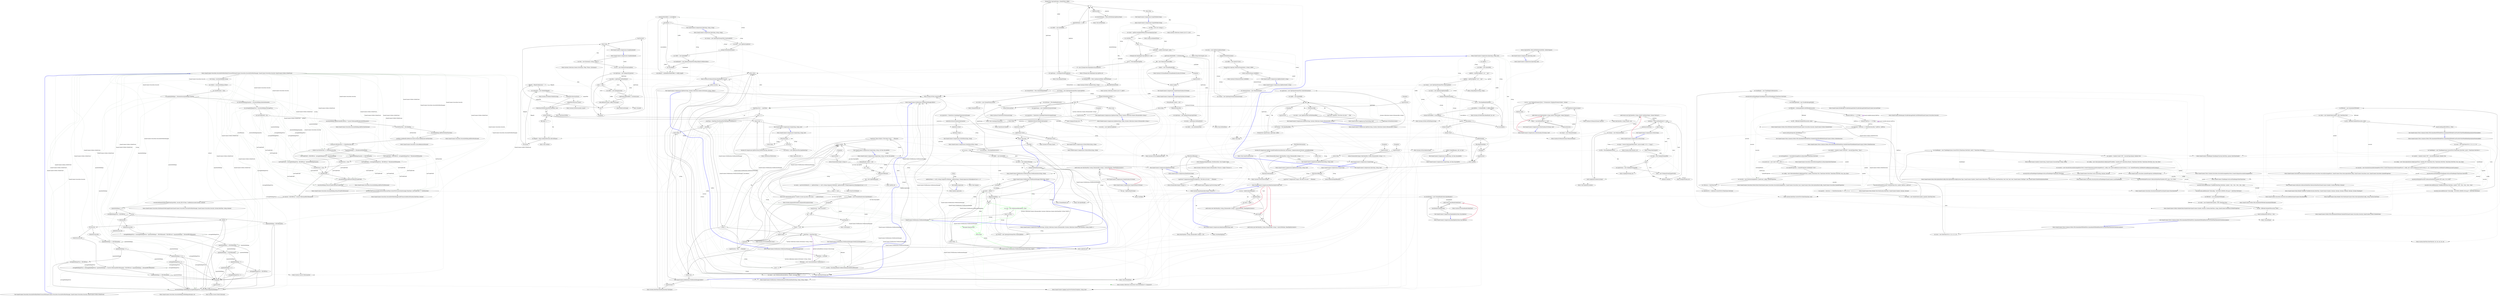 digraph  {
n0 [label="Entry QuantConnect.Securities.SecurityPortfolioModel.ProcessFill(QuantConnect.Securities.SecurityPortfolioManager, QuantConnect.Securities.Security, QuantConnect.Orders.OrderEvent)", span="33-33", cluster="QuantConnect.Securities.SecurityPortfolioModel.ProcessFill(QuantConnect.Securities.SecurityPortfolioManager, QuantConnect.Securities.Security, QuantConnect.Orders.OrderEvent)"];
n1 [label="var isLong = security.Holdings.IsLong", span="36-36", cluster="QuantConnect.Securities.SecurityPortfolioModel.ProcessFill(QuantConnect.Securities.SecurityPortfolioManager, QuantConnect.Securities.Security, QuantConnect.Orders.OrderEvent)"];
n2 [label="var isShort = security.Holdings.IsShort", span="37-37", cluster="QuantConnect.Securities.SecurityPortfolioModel.ProcessFill(QuantConnect.Securities.SecurityPortfolioManager, QuantConnect.Securities.Security, QuantConnect.Orders.OrderEvent)"];
n4 [label="var quantityHoldings = (decimal)security.Holdings.Quantity", span="40-40", cluster="QuantConnect.Securities.SecurityPortfolioModel.ProcessFill(QuantConnect.Securities.SecurityPortfolioManager, QuantConnect.Securities.Security, QuantConnect.Orders.OrderEvent)"];
n5 [label="var absoluteHoldingsQuantity = security.Holdings.AbsoluteQuantity", span="41-41", cluster="QuantConnect.Securities.SecurityPortfolioModel.ProcessFill(QuantConnect.Securities.SecurityPortfolioManager, QuantConnect.Securities.Security, QuantConnect.Orders.OrderEvent)"];
n6 [label="var averageHoldingsPrice = security.Holdings.AveragePrice", span="42-42", cluster="QuantConnect.Securities.SecurityPortfolioModel.ProcessFill(QuantConnect.Securities.SecurityPortfolioManager, QuantConnect.Securities.Security, QuantConnect.Orders.OrderEvent)"];
n8 [label="security.Holdings.AddNewSale(fill.FillPrice * Convert.ToDecimal(fill.AbsoluteFillQuantity))", span="49-49", cluster="QuantConnect.Securities.SecurityPortfolioModel.ProcessFill(QuantConnect.Securities.SecurityPortfolioManager, QuantConnect.Securities.Security, QuantConnect.Orders.OrderEvent)"];
n9 [label="var feeThisOrder = fill.OrderFee", span="52-52", cluster="QuantConnect.Securities.SecurityPortfolioModel.ProcessFill(QuantConnect.Securities.SecurityPortfolioManager, QuantConnect.Securities.Security, QuantConnect.Orders.OrderEvent)"];
n10 [label="security.Holdings.AddNewFee(feeThisOrder)", span="53-53", cluster="QuantConnect.Securities.SecurityPortfolioModel.ProcessFill(QuantConnect.Securities.SecurityPortfolioManager, QuantConnect.Securities.Security, QuantConnect.Orders.OrderEvent)"];
n11 [label="portfolio.CashBook[CashBook.AccountCurrency].AddAmount(-feeThisOrder)", span="54-54", cluster="QuantConnect.Securities.SecurityPortfolioModel.ProcessFill(QuantConnect.Securities.SecurityPortfolioManager, QuantConnect.Securities.Security, QuantConnect.Orders.OrderEvent)"];
n12 [label="isLong && fill.Direction == OrderDirection.Sell", span="58-58", cluster="QuantConnect.Securities.SecurityPortfolioModel.ProcessFill(QuantConnect.Securities.SecurityPortfolioManager, QuantConnect.Securities.Security, QuantConnect.Orders.OrderEvent)"];
n13 [label="quantityHoldings >= fill.AbsoluteFillQuantity", span="61-61", cluster="QuantConnect.Securities.SecurityPortfolioModel.ProcessFill(QuantConnect.Securities.SecurityPortfolioManager, QuantConnect.Securities.Security, QuantConnect.Orders.OrderEvent)"];
n14 [label="lastTradeProfit = (fill.FillPrice - averageHoldingsPrice) * fill.AbsoluteFillQuantity", span="64-64", cluster="QuantConnect.Securities.SecurityPortfolioModel.ProcessFill(QuantConnect.Securities.SecurityPortfolioManager, QuantConnect.Securities.Security, QuantConnect.Orders.OrderEvent)"];
n15 [label="lastTradeProfit = (fill.FillPrice - averageHoldingsPrice) * quantityHoldings", span="69-69", cluster="QuantConnect.Securities.SecurityPortfolioModel.ProcessFill(QuantConnect.Securities.SecurityPortfolioManager, QuantConnect.Securities.Security, QuantConnect.Orders.OrderEvent)"];
n17 [label="isShort && fill.Direction == OrderDirection.Buy", span="73-73", cluster="QuantConnect.Securities.SecurityPortfolioModel.ProcessFill(QuantConnect.Securities.SecurityPortfolioManager, QuantConnect.Securities.Security, QuantConnect.Orders.OrderEvent)"];
n18 [label="absoluteHoldingsQuantity >= fill.FillQuantity", span="76-76", cluster="QuantConnect.Securities.SecurityPortfolioModel.ProcessFill(QuantConnect.Securities.SecurityPortfolioManager, QuantConnect.Securities.Security, QuantConnect.Orders.OrderEvent)"];
n19 [label="lastTradeProfit = (averageHoldingsPrice - fill.FillPrice) * fill.AbsoluteFillQuantity", span="79-79", cluster="QuantConnect.Securities.SecurityPortfolioModel.ProcessFill(QuantConnect.Securities.SecurityPortfolioManager, QuantConnect.Securities.Security, QuantConnect.Orders.OrderEvent)"];
n20 [label="lastTradeProfit = (averageHoldingsPrice - fill.FillPrice) * absoluteHoldingsQuantity", span="84-84", cluster="QuantConnect.Securities.SecurityPortfolioModel.ProcessFill(QuantConnect.Securities.SecurityPortfolioManager, QuantConnect.Securities.Security, QuantConnect.Orders.OrderEvent)"];
n23 [label="security.Holdings.AddNewProfit(lastTradeProfit)", span="93-93", cluster="QuantConnect.Securities.SecurityPortfolioModel.ProcessFill(QuantConnect.Securities.SecurityPortfolioManager, QuantConnect.Securities.Security, QuantConnect.Orders.OrderEvent)"];
n24 [label="security.Holdings.SetLastTradeProfit(lastTradeProfit)", span="94-94", cluster="QuantConnect.Securities.SecurityPortfolioModel.ProcessFill(QuantConnect.Securities.SecurityPortfolioManager, QuantConnect.Securities.Security, QuantConnect.Orders.OrderEvent)"];
n25 [label="portfolio.AddTransactionRecord(security.LocalTime.ConvertToUtc(security.Exchange.TimeZone), lastTradeProfit - 2 * feeThisOrder)", span="95-95", cluster="QuantConnect.Securities.SecurityPortfolioModel.ProcessFill(QuantConnect.Securities.SecurityPortfolioManager, QuantConnect.Securities.Security, QuantConnect.Orders.OrderEvent)"];
n26 [label="var amount = fill.FillPrice * Convert.ToDecimal(fill.FillQuantity)", span="99-99", cluster="QuantConnect.Securities.SecurityPortfolioModel.ProcessFill(QuantConnect.Securities.SecurityPortfolioManager, QuantConnect.Securities.Security, QuantConnect.Orders.OrderEvent)"];
n27 [label="security.SettlementModel.ApplyFunds(portfolio, security, fill.UtcTime, CashBook.AccountCurrency, -amount)", span="100-100", cluster="QuantConnect.Securities.SecurityPortfolioModel.ProcessFill(QuantConnect.Securities.SecurityPortfolioManager, QuantConnect.Securities.Security, QuantConnect.Orders.OrderEvent)"];
n29 [label="averageHoldingsPrice = fill.FillPrice", span="107-107", cluster="QuantConnect.Securities.SecurityPortfolioModel.ProcessFill(QuantConnect.Securities.SecurityPortfolioManager, QuantConnect.Securities.Security, QuantConnect.Orders.OrderEvent)"];
n30 [label="quantityHoldings = fill.FillQuantity", span="108-108", cluster="QuantConnect.Securities.SecurityPortfolioModel.ProcessFill(QuantConnect.Securities.SecurityPortfolioManager, QuantConnect.Securities.Security, QuantConnect.Orders.OrderEvent)"];
n32 [label="fill.Direction", span="113-113", cluster="QuantConnect.Securities.SecurityPortfolioModel.ProcessFill(QuantConnect.Securities.SecurityPortfolioManager, QuantConnect.Securities.Security, QuantConnect.Orders.OrderEvent)"];
n34 [label="averageHoldingsPrice = ((averageHoldingsPrice * quantityHoldings) + (fill.FillQuantity * fill.FillPrice)) / (quantityHoldings + (decimal)fill.FillQuantity)", span="117-117", cluster="QuantConnect.Securities.SecurityPortfolioModel.ProcessFill(QuantConnect.Securities.SecurityPortfolioManager, QuantConnect.Securities.Security, QuantConnect.Orders.OrderEvent)"];
n35 [label="quantityHoldings += fill.FillQuantity", span="119-119", cluster="QuantConnect.Securities.SecurityPortfolioModel.ProcessFill(QuantConnect.Securities.SecurityPortfolioManager, QuantConnect.Securities.Security, QuantConnect.Orders.OrderEvent)"];
n37 [label="quantityHoldings += fill.FillQuantity", span="124-124", cluster="QuantConnect.Securities.SecurityPortfolioModel.ProcessFill(QuantConnect.Securities.SecurityPortfolioManager, QuantConnect.Securities.Security, QuantConnect.Orders.OrderEvent)"];
n39 [label="averageHoldingsPrice = fill.FillPrice", span="128-128", cluster="QuantConnect.Securities.SecurityPortfolioModel.ProcessFill(QuantConnect.Securities.SecurityPortfolioManager, QuantConnect.Securities.Security, QuantConnect.Orders.OrderEvent)"];
n43 [label="fill.Direction", span="140-140", cluster="QuantConnect.Securities.SecurityPortfolioModel.ProcessFill(QuantConnect.Securities.SecurityPortfolioManager, QuantConnect.Securities.Security, QuantConnect.Orders.OrderEvent)"];
n45 [label="quantityHoldings += fill.FillQuantity", span="144-144", cluster="QuantConnect.Securities.SecurityPortfolioModel.ProcessFill(QuantConnect.Securities.SecurityPortfolioManager, QuantConnect.Securities.Security, QuantConnect.Orders.OrderEvent)"];
n47 [label="averageHoldingsPrice = fill.FillPrice", span="148-148", cluster="QuantConnect.Securities.SecurityPortfolioModel.ProcessFill(QuantConnect.Securities.SecurityPortfolioManager, QuantConnect.Securities.Security, QuantConnect.Orders.OrderEvent)"];
n51 [label="averageHoldingsPrice = ((averageHoldingsPrice * quantityHoldings) + (Convert.ToDecimal(fill.FillQuantity) * fill.FillPrice)) / (quantityHoldings + (decimal)fill.FillQuantity)", span="160-160", cluster="QuantConnect.Securities.SecurityPortfolioModel.ProcessFill(QuantConnect.Securities.SecurityPortfolioManager, QuantConnect.Securities.Security, QuantConnect.Orders.OrderEvent)"];
n52 [label="quantityHoldings += fill.FillQuantity", span="161-161", cluster="QuantConnect.Securities.SecurityPortfolioModel.ProcessFill(QuantConnect.Securities.SecurityPortfolioManager, QuantConnect.Securities.Security, QuantConnect.Orders.OrderEvent)"];
n55 [label="security.Holdings.SetHoldings(averageHoldingsPrice, Convert.ToInt32(quantityHoldings))", span="172-172", cluster="QuantConnect.Securities.SecurityPortfolioModel.ProcessFill(QuantConnect.Securities.SecurityPortfolioManager, QuantConnect.Securities.Security, QuantConnect.Orders.OrderEvent)"];
n31 [label=isLong, span="110-110", cluster="QuantConnect.Securities.SecurityPortfolioModel.ProcessFill(QuantConnect.Securities.SecurityPortfolioManager, QuantConnect.Securities.Security, QuantConnect.Orders.OrderEvent)"];
n3 [label="var closedPosition = false", span="38-38", cluster="QuantConnect.Securities.SecurityPortfolioModel.ProcessFill(QuantConnect.Securities.SecurityPortfolioManager, QuantConnect.Securities.Security, QuantConnect.Orders.OrderEvent)"];
n42 [label=isShort, span="137-137", cluster="QuantConnect.Securities.SecurityPortfolioModel.ProcessFill(QuantConnect.Securities.SecurityPortfolioManager, QuantConnect.Securities.Security, QuantConnect.Orders.OrderEvent)"];
n22 [label=closedPosition, span="90-90", cluster="QuantConnect.Securities.SecurityPortfolioModel.ProcessFill(QuantConnect.Securities.SecurityPortfolioManager, QuantConnect.Securities.Security, QuantConnect.Orders.OrderEvent)"];
n28 [label="quantityHoldings == 0", span="104-104", cluster="QuantConnect.Securities.SecurityPortfolioModel.ProcessFill(QuantConnect.Securities.SecurityPortfolioManager, QuantConnect.Securities.Security, QuantConnect.Orders.OrderEvent)"];
n7 [label="var lastTradeProfit = 0m", span="44-44", cluster="QuantConnect.Securities.SecurityPortfolioModel.ProcessFill(QuantConnect.Securities.SecurityPortfolioManager, QuantConnect.Securities.Security, QuantConnect.Orders.OrderEvent)"];
n57 [label="Entry System.Convert.ToDecimal(int)", span="0-0", cluster="System.Convert.ToDecimal(int)"];
n58 [label="Entry QuantConnect.Securities.SecurityHolding.AddNewSale(decimal)", span="326-326", cluster="QuantConnect.Securities.SecurityHolding.AddNewSale(decimal)"];
n59 [label="Entry QuantConnect.Securities.SecurityHolding.AddNewFee(decimal)", span="308-308", cluster="QuantConnect.Securities.SecurityHolding.AddNewFee(decimal)"];
n60 [label="Entry QuantConnect.Securities.Cash.AddAmount(decimal)", span="100-100", cluster="QuantConnect.Securities.Cash.AddAmount(decimal)"];
n16 [label="closedPosition = true", span="71-71", cluster="QuantConnect.Securities.SecurityPortfolioModel.ProcessFill(QuantConnect.Securities.SecurityPortfolioManager, QuantConnect.Securities.Security, QuantConnect.Orders.OrderEvent)"];
n21 [label="closedPosition = true", span="86-86", cluster="QuantConnect.Securities.SecurityPortfolioModel.ProcessFill(QuantConnect.Securities.SecurityPortfolioManager, QuantConnect.Securities.Security, QuantConnect.Orders.OrderEvent)"];
n61 [label="Entry QuantConnect.Securities.SecurityHolding.AddNewProfit(decimal)", span="317-317", cluster="QuantConnect.Securities.SecurityHolding.AddNewProfit(decimal)"];
n62 [label="Entry QuantConnect.Securities.SecurityHolding.SetLastTradeProfit(decimal)", span="335-335", cluster="QuantConnect.Securities.SecurityHolding.SetLastTradeProfit(decimal)"];
n63 [label="Entry System.DateTime.ConvertToUtc(DateTimeZone, bool)", span="449-449", cluster="System.DateTime.ConvertToUtc(DateTimeZone, bool)"];
n64 [label="Entry QuantConnect.Securities.SecurityPortfolioManager.AddTransactionRecord(System.DateTime, decimal)", span="665-665", cluster="QuantConnect.Securities.SecurityPortfolioManager.AddTransactionRecord(System.DateTime, decimal)"];
n65 [label="Entry QuantConnect.Securities.ISettlementModel.ApplyFunds(QuantConnect.Securities.SecurityPortfolioManager, QuantConnect.Securities.Security, System.DateTime, string, decimal)", span="32-32", cluster="QuantConnect.Securities.ISettlementModel.ApplyFunds(QuantConnect.Securities.SecurityPortfolioManager, QuantConnect.Securities.Security, System.DateTime, string, decimal)"];
n33 [label="OrderDirection.Buy", span="115-115", cluster="QuantConnect.Securities.SecurityPortfolioModel.ProcessFill(QuantConnect.Securities.SecurityPortfolioManager, QuantConnect.Securities.Security, QuantConnect.Orders.OrderEvent)"];
n36 [label="OrderDirection.Sell", span="123-123", cluster="QuantConnect.Securities.SecurityPortfolioModel.ProcessFill(QuantConnect.Securities.SecurityPortfolioManager, QuantConnect.Securities.Security, QuantConnect.Orders.OrderEvent)"];
n38 [label="quantityHoldings < 0", span="125-125", cluster="QuantConnect.Securities.SecurityPortfolioModel.ProcessFill(QuantConnect.Securities.SecurityPortfolioManager, QuantConnect.Securities.Security, QuantConnect.Orders.OrderEvent)"];
n40 [label="quantityHoldings == 0", span="130-130", cluster="QuantConnect.Securities.SecurityPortfolioModel.ProcessFill(QuantConnect.Securities.SecurityPortfolioManager, QuantConnect.Securities.Security, QuantConnect.Orders.OrderEvent)"];
n41 [label="averageHoldingsPrice = 0", span="132-132", cluster="QuantConnect.Securities.SecurityPortfolioModel.ProcessFill(QuantConnect.Securities.SecurityPortfolioManager, QuantConnect.Securities.Security, QuantConnect.Orders.OrderEvent)"];
n53 [label=Exception, span="166-166", cluster="QuantConnect.Securities.SecurityPortfolioModel.ProcessFill(QuantConnect.Securities.SecurityPortfolioManager, QuantConnect.Securities.Security, QuantConnect.Orders.OrderEvent)"];
n44 [label="OrderDirection.Buy", span="142-142", cluster="QuantConnect.Securities.SecurityPortfolioModel.ProcessFill(QuantConnect.Securities.SecurityPortfolioManager, QuantConnect.Securities.Security, QuantConnect.Orders.OrderEvent)"];
n50 [label="OrderDirection.Sell", span="156-156", cluster="QuantConnect.Securities.SecurityPortfolioModel.ProcessFill(QuantConnect.Securities.SecurityPortfolioManager, QuantConnect.Securities.Security, QuantConnect.Orders.OrderEvent)"];
n46 [label="quantityHoldings > 0", span="145-145", cluster="QuantConnect.Securities.SecurityPortfolioModel.ProcessFill(QuantConnect.Securities.SecurityPortfolioManager, QuantConnect.Securities.Security, QuantConnect.Orders.OrderEvent)"];
n48 [label="quantityHoldings == 0", span="150-150", cluster="QuantConnect.Securities.SecurityPortfolioModel.ProcessFill(QuantConnect.Securities.SecurityPortfolioManager, QuantConnect.Securities.Security, QuantConnect.Orders.OrderEvent)"];
n49 [label="averageHoldingsPrice = 0", span="152-152", cluster="QuantConnect.Securities.SecurityPortfolioModel.ProcessFill(QuantConnect.Securities.SecurityPortfolioManager, QuantConnect.Securities.Security, QuantConnect.Orders.OrderEvent)"];
n54 [label="Log.Error(err)", span="168-168", cluster="QuantConnect.Securities.SecurityPortfolioModel.ProcessFill(QuantConnect.Securities.SecurityPortfolioManager, QuantConnect.Securities.Security, QuantConnect.Orders.OrderEvent)"];
n66 [label="Entry QuantConnect.Logging.Log.Error(System.Exception, string, bool)", span="98-98", cluster="QuantConnect.Logging.Log.Error(System.Exception, string, bool)"];
n56 [label="Exit QuantConnect.Securities.SecurityPortfolioModel.ProcessFill(QuantConnect.Securities.SecurityPortfolioManager, QuantConnect.Securities.Security, QuantConnect.Orders.OrderEvent)", span="33-33", cluster="QuantConnect.Securities.SecurityPortfolioModel.ProcessFill(QuantConnect.Securities.SecurityPortfolioManager, QuantConnect.Securities.Security, QuantConnect.Orders.OrderEvent)"];
n67 [label="Entry System.Convert.ToInt32(decimal)", span="0-0", cluster="System.Convert.ToInt32(decimal)"];
n68 [label="Entry QuantConnect.Securities.SecurityHolding.SetHoldings(decimal, int)", span="343-343", cluster="QuantConnect.Securities.SecurityHolding.SetHoldings(decimal, int)"];
m0_69 [label="var entry = zipStream.GetNextEntry()", span="186-186", cluster="QuantConnect.Compression.UnzipData(byte[])", file="GDAXBrokerageModel.cs"];
m0_64 [label="Entry QuantConnect.Compression.UnzipData(byte[])", span="171-171", cluster="QuantConnect.Compression.UnzipData(byte[])", file="GDAXBrokerageModel.cs"];
m0_65 [label="var data = new Dictionary<string, string>()", span="174-174", cluster="QuantConnect.Compression.UnzipData(byte[])", file="GDAXBrokerageModel.cs"];
m0_66 [label="var ms = new MemoryStream(zipData)", span="178-178", cluster="QuantConnect.Compression.UnzipData(byte[])", file="GDAXBrokerageModel.cs"];
m0_73 [label="data.Add(entry.Name, buffer.GetString())", span="195-195", cluster="QuantConnect.Compression.UnzipData(byte[])", file="GDAXBrokerageModel.cs"];
m0_76 [label="return data;", span="210-210", cluster="QuantConnect.Compression.UnzipData(byte[])", file="GDAXBrokerageModel.cs"];
m0_67 [label="var zipStream = new ZipInputStream(ms)", span="181-181", cluster="QuantConnect.Compression.UnzipData(byte[])", file="GDAXBrokerageModel.cs"];
m0_68 [label=true, span="183-183", cluster="QuantConnect.Compression.UnzipData(byte[])", file="GDAXBrokerageModel.cs"];
m0_72 [label="zipStream.Read(buffer, 0, (int)entry.Size)", span="192-192", cluster="QuantConnect.Compression.UnzipData(byte[])", file="GDAXBrokerageModel.cs"];
m0_74 [label=Exception, span="206-206", cluster="QuantConnect.Compression.UnzipData(byte[])", file="GDAXBrokerageModel.cs"];
m0_70 [label="entry != null", span="188-188", cluster="QuantConnect.Compression.UnzipData(byte[])", file="GDAXBrokerageModel.cs"];
m0_71 [label="var buffer = new byte[entry.Size]", span="191-191", cluster="QuantConnect.Compression.UnzipData(byte[])", file="GDAXBrokerageModel.cs"];
m0_75 [label="Log.Error(err)", span="208-208", cluster="QuantConnect.Compression.UnzipData(byte[])", file="GDAXBrokerageModel.cs"];
m0_77 [label="Exit QuantConnect.Compression.UnzipData(byte[])", span="171-171", cluster="QuantConnect.Compression.UnzipData(byte[])", file="GDAXBrokerageModel.cs"];
m0_16 [label="Log.Error(err)", span="82-82", cluster="QuantConnect.Compression.ZipData(string, System.Collections.Generic.Dictionary<string, string>)", file="GDAXBrokerageModel.cs"];
m0_262 [label="Exit QuantConnect.Compression.ReadZipEntry(Ionic.Zip.ZipEntry)", span="557-557", cluster="QuantConnect.Compression.ReadZipEntry(Ionic.Zip.ZipEntry)", file="GDAXBrokerageModel.cs"];
m0_258 [label="Entry QuantConnect.Compression.ReadZipEntry(Ionic.Zip.ZipEntry)", span="557-557", cluster="QuantConnect.Compression.ReadZipEntry(Ionic.Zip.ZipEntry)", file="GDAXBrokerageModel.cs"];
m0_259 [label="var entryReader = new StreamReader(entry.OpenReader())", span="559-559", cluster="QuantConnect.Compression.ReadZipEntry(Ionic.Zip.ZipEntry)", file="GDAXBrokerageModel.cs"];
m0_261 [label="yield return entryReader.ReadLine();", span="563-563", cluster="QuantConnect.Compression.ReadZipEntry(Ionic.Zip.ZipEntry)", file="GDAXBrokerageModel.cs"];
m0_260 [label="!entryReader.EndOfStream", span="561-561", cluster="QuantConnect.Compression.ReadZipEntry(Ionic.Zip.ZipEntry)", file="GDAXBrokerageModel.cs"];
m0_210 [label="Entry ZipFile.cstr", span="", cluster="ZipFile.cstr", file="GDAXBrokerageModel.cs"];
m0_128 [label="stream.PutNextEntry(entry)", span="295-295", cluster="QuantConnect.Compression.Zip(string, string, string)", file="GDAXBrokerageModel.cs"];
m0_125 [label="Entry QuantConnect.Compression.Zip(string, string, string)", span="290-290", cluster="QuantConnect.Compression.Zip(string, string, string)", file="GDAXBrokerageModel.cs"];
m0_126 [label="var stream = new ZipOutputStream(File.Create(zipPath))", span="292-292", cluster="QuantConnect.Compression.Zip(string, string, string)", file="GDAXBrokerageModel.cs"];
m0_127 [label="var entry = new ZipEntry(zipEntry)", span="294-294", cluster="QuantConnect.Compression.Zip(string, string, string)", file="GDAXBrokerageModel.cs"];
m0_130 [label="var dataReader = new MemoryStream(Encoding.Default.GetBytes(data))", span="297-297", cluster="QuantConnect.Compression.Zip(string, string, string)", file="GDAXBrokerageModel.cs"];
m0_133 [label="stream.Write(buffer, 0, sourceBytes)", span="303-303", cluster="QuantConnect.Compression.Zip(string, string, string)", file="GDAXBrokerageModel.cs"];
m0_129 [label="var buffer = new byte[4096]", span="296-296", cluster="QuantConnect.Compression.Zip(string, string, string)", file="GDAXBrokerageModel.cs"];
m0_132 [label="sourceBytes = dataReader.Read(buffer, 0, buffer.Length)", span="302-302", cluster="QuantConnect.Compression.Zip(string, string, string)", file="GDAXBrokerageModel.cs"];
m0_131 [label="int sourceBytes", span="299-299", cluster="QuantConnect.Compression.Zip(string, string, string)", file="GDAXBrokerageModel.cs"];
m0_134 [label="sourceBytes > 0", span="305-305", cluster="QuantConnect.Compression.Zip(string, string, string)", file="GDAXBrokerageModel.cs"];
m0_135 [label="Exit QuantConnect.Compression.Zip(string, string, string)", span="290-290", cluster="QuantConnect.Compression.Zip(string, string, string)", file="GDAXBrokerageModel.cs"];
m0_300 [label="Entry string.LastIndexOf(char)", span="0-0", cluster="string.LastIndexOf(char)", file="GDAXBrokerageModel.cs"];
m0_118 [label="Entry System.IO.File.OpenRead(string)", span="0-0", cluster="System.IO.File.OpenRead(string)", file="GDAXBrokerageModel.cs"];
m0_25 [label="return allow;", span="102-102", cluster="QuantConnect.Notifications.NotificationManager.Email(string, string, string, string)", file="GDAXBrokerageModel.cs"];
m0_27 [label="Entry QuantConnect.Notifications.NotificationEmail.NotificationEmail(string, string, string, string)", span="124-124", cluster="QuantConnect.Notifications.NotificationEmail.NotificationEmail(string, string, string, string)", file="GDAXBrokerageModel.cs"];
m0_62 [label="Entry StreamWriter.cstr", span="", cluster="StreamWriter.cstr", file="GDAXBrokerageModel.cs"];
m0_231 [label="Entry System.Linq.Enumerable.Empty<TResult>()", span="0-0", cluster="System.Linq.Enumerable.Empty<TResult>()", file="GDAXBrokerageModel.cs"];
m0_48 [label="return success;", span="133-133", cluster="QuantConnect.Compression.ZipData(string, System.Collections.Generic.IEnumerable<System.Collections.Generic.KeyValuePair<string, byte[]>>)", file="GDAXBrokerageModel.cs"];
m0_277 [label="Entry System.IO.StreamReader.StreamReader(System.IO.Stream)", span="0-0", cluster="System.IO.StreamReader.StreamReader(System.IO.Stream)", file="GDAXBrokerageModel.cs"];
m0_244 [label="return ReadLinesImpl(filename, firstEntryOnly: true).Single().Value;", span="531-531", cluster="QuantConnect.Compression.ReadLines(string)", file="GDAXBrokerageModel.cs"];
m0_240 [label="Entry QuantConnect.Compression.ReadLines(string)", span="521-521", cluster="QuantConnect.Compression.ReadLines(string)", file="GDAXBrokerageModel.cs"];
m0_241 [label="!File.Exists(filename)", span="523-523", cluster="QuantConnect.Compression.ReadLines(string)", file="GDAXBrokerageModel.cs"];
m0_242 [label="Log.Error(''Compression.ReadFirstZipEntry(): File does not exist: '' + filename)", span="525-525", cluster="QuantConnect.Compression.ReadLines(string)", file="GDAXBrokerageModel.cs"];
m0_243 [label="return Enumerable.Empty<string>();", span="526-526", cluster="QuantConnect.Compression.ReadLines(string)", file="GDAXBrokerageModel.cs"];
m0_245 [label=Exception, span="533-533", cluster="QuantConnect.Compression.ReadLines(string)", file="GDAXBrokerageModel.cs"];
m0_246 [label="Log.Error(err)", span="535-535", cluster="QuantConnect.Compression.ReadLines(string)", file="GDAXBrokerageModel.cs"];
m0_247 [label="return Enumerable.Empty<string>();", span="537-537", cluster="QuantConnect.Compression.ReadLines(string)", file="GDAXBrokerageModel.cs"];
m0_248 [label="Exit QuantConnect.Compression.ReadLines(string)", span="521-521", cluster="QuantConnect.Compression.ReadLines(string)", file="GDAXBrokerageModel.cs"];
m0_339 [label="Entry System.IO.MemoryStream.ToArray()", span="0-0", cluster="System.IO.MemoryStream.ToArray()", file="GDAXBrokerageModel.cs"];
m0_23 [label="var email = new NotificationEmail(address, subject, message, data)", span="98-98", cluster="QuantConnect.Notifications.NotificationManager.Email(string, string, string, string)", file="GDAXBrokerageModel.cs"];
m0_306 [label="Entry System.Collections.Generic.List<T>.Add(T)", span="0-0", cluster="System.Collections.Generic.List<T>.Add(T)", file="GDAXBrokerageModel.cs"];
m0_88 [label="stream.PutNextEntry(entry)", span="225-225", cluster="QuantConnect.Compression.ZipBytes(byte[], string)", file="GDAXBrokerageModel.cs"];
m0_84 [label="Entry QuantConnect.Compression.ZipBytes(byte[], string)", span="219-219", cluster="QuantConnect.Compression.ZipBytes(byte[], string)", file="GDAXBrokerageModel.cs"];
m0_85 [label="var memoryStream = new MemoryStream()", span="221-221", cluster="QuantConnect.Compression.ZipBytes(byte[], string)", file="GDAXBrokerageModel.cs"];
m0_87 [label="var entry = new ZipEntry(zipEntryName)", span="224-224", cluster="QuantConnect.Compression.ZipBytes(byte[], string)", file="GDAXBrokerageModel.cs"];
m0_90 [label="StreamUtils.Copy(new MemoryStream(bytes), stream, buffer)", span="227-227", cluster="QuantConnect.Compression.ZipBytes(byte[], string)", file="GDAXBrokerageModel.cs"];
m0_86 [label="var stream = new ZipOutputStream(memoryStream)", span="222-222", cluster="QuantConnect.Compression.ZipBytes(byte[], string)", file="GDAXBrokerageModel.cs"];
m0_91 [label="return memoryStream.GetBuffer();", span="228-228", cluster="QuantConnect.Compression.ZipBytes(byte[], string)", file="GDAXBrokerageModel.cs"];
m0_89 [label="var buffer = new byte[16*1024]", span="226-226", cluster="QuantConnect.Compression.ZipBytes(byte[], string)", file="GDAXBrokerageModel.cs"];
m0_92 [label="Exit QuantConnect.Compression.ZipBytes(byte[], string)", span="219-219", cluster="QuantConnect.Compression.ZipBytes(byte[], string)", file="GDAXBrokerageModel.cs"];
m0_216 [label="Entry System.IO.StreamReader.Close()", span="0-0", cluster="System.IO.StreamReader.Close()", file="GDAXBrokerageModel.cs"];
m0_314 [label="Entry Unk.CreateInputTarArchive", span="", cluster="Unk.CreateInputTarArchive", file="GDAXBrokerageModel.cs"];
m0_355 [label="Entry System.Math.Max(int, int)", span="0-0", cluster="System.Math.Max(int, int)", file="GDAXBrokerageModel.cs"];
m0_6 [label="var file = Encoding.Default.GetBytes(filenamesAndData[filename])", span="60-60", cluster="QuantConnect.Compression.ZipData(string, System.Collections.Generic.Dictionary<string, string>)", file="GDAXBrokerageModel.cs"];
m0_29 [label="Entry Unk.Close", span="", cluster="Unk.Close", file="GDAXBrokerageModel.cs"];
m0_30 [label="!_liveMode", span="112-112", cluster="QuantConnect.Notifications.NotificationManager.Sms(string, string)", file="GDAXBrokerageModel.cs"];
m0_32 [label="var success = true", span="96-96", cluster="QuantConnect.Compression.ZipData(string, System.Collections.Generic.IEnumerable<System.Collections.Generic.KeyValuePair<string, byte[]>>)", file="GDAXBrokerageModel.cs"];
m0_35 [label=filenamesAndData, span="104-104", cluster="QuantConnect.Compression.ZipData(string, System.Collections.Generic.IEnumerable<System.Collections.Generic.KeyValuePair<string, byte[]>>)", file="GDAXBrokerageModel.cs"];
m0_31 [label="Entry QuantConnect.Compression.ZipData(string, System.Collections.Generic.IEnumerable<System.Collections.Generic.KeyValuePair<string, byte[]>>)", span="94-94", cluster="QuantConnect.Compression.ZipData(string, System.Collections.Generic.IEnumerable<System.Collections.Generic.KeyValuePair<string, byte[]>>)", file="GDAXBrokerageModel.cs"];
m0_33 [label="var buffer = new byte[4096]", span="97-97", cluster="QuantConnect.Compression.ZipData(string, System.Collections.Generic.IEnumerable<System.Collections.Generic.KeyValuePair<string, byte[]>>)", file="GDAXBrokerageModel.cs"];
m0_36 [label="var entry = new ZipEntry(file.Key)", span="107-107", cluster="QuantConnect.Compression.ZipData(string, System.Collections.Generic.IEnumerable<System.Collections.Generic.KeyValuePair<string, byte[]>>)", file="GDAXBrokerageModel.cs"];
m0_34 [label="var stream = new ZipOutputStream(File.Create(zipPath))", span="102-102", cluster="QuantConnect.Compression.ZipData(string, System.Collections.Generic.IEnumerable<System.Collections.Generic.KeyValuePair<string, byte[]>>)", file="GDAXBrokerageModel.cs"];
m0_37 [label="stream.PutNextEntry(entry)", span="109-109", cluster="QuantConnect.Compression.ZipData(string, System.Collections.Generic.IEnumerable<System.Collections.Generic.KeyValuePair<string, byte[]>>)", file="GDAXBrokerageModel.cs"];
m0_299 [label="Entry System.Collections.Generic.List<T>.List()", span="0-0", cluster="System.Collections.Generic.List<T>.List()", file="GDAXBrokerageModel.cs"];
m0_18 [label="return success;", span="85-85", cluster="QuantConnect.Compression.ZipData(string, System.Collections.Generic.Dictionary<string, string>)", file="GDAXBrokerageModel.cs"];
m0_19 [label="Exit QuantConnect.Compression.ZipData(string, System.Collections.Generic.Dictionary<string, string>)", span="45-45", cluster="QuantConnect.Compression.ZipData(string, System.Collections.Generic.Dictionary<string, string>)", file="GDAXBrokerageModel.cs"];
m0_21 [label="Entry System.IO.File.Create(string)", span="0-0", cluster="System.IO.File.Create(string)", file="GDAXBrokerageModel.cs"];
m0_24 [label="Entry Unk.PutNextEntry", span="", cluster="Unk.PutNextEntry", file="GDAXBrokerageModel.cs"];
m0_20 [label="Entry ZipOutputStream.cstr", span="", cluster="ZipOutputStream.cstr", file="GDAXBrokerageModel.cs"];
m0_22 [label="Entry ZipEntry.cstr", span="", cluster="ZipEntry.cstr", file="GDAXBrokerageModel.cs"];
m0_26 [label="Entry System.IO.MemoryStream.Read(byte[], int, int)", span="0-0", cluster="System.IO.MemoryStream.Read(byte[], int, int)", file="GDAXBrokerageModel.cs"];
m0_316 [label="Entry System.IO.Stream.Close()", span="0-0", cluster="System.IO.Stream.Close()", file="GDAXBrokerageModel.cs"];
m0_146 [label="Entry Unk.CreateFromDirectory", span="", cluster="Unk.CreateFromDirectory", file="GDAXBrokerageModel.cs"];
m0_218 [label="Entry lambda expression", span="442-442", cluster="lambda expression", file="GDAXBrokerageModel.cs"];
m0_219 [label="zipEntryName == null || string.Compare(x.FileName, zipEntryName, StringComparison.OrdinalIgnoreCase) == 0", span="442-442", cluster="lambda expression", file="GDAXBrokerageModel.cs"];
m0_220 [label="Exit lambda expression", span="442-442", cluster="lambda expression", file="GDAXBrokerageModel.cs"];
m0_5 [label="Exit QuantConnect.Notifications.NotificationManager.NotificationManager(bool)", span="56-56", cluster="QuantConnect.Notifications.NotificationManager.NotificationManager(bool)", file="GDAXBrokerageModel.cs"];
m0_0 [label="Entry QuantConnect.Notifications.NotificationManager.NotificationManager(bool)", span="56-56", cluster="QuantConnect.Notifications.NotificationManager.NotificationManager(bool)", file="GDAXBrokerageModel.cs"];
m0_1 [label="_liveMode = liveMode", span="58-58", cluster="QuantConnect.Notifications.NotificationManager.NotificationManager(bool)", file="GDAXBrokerageModel.cs"];
m0_3 [label="_count = 0", span="60-60", cluster="QuantConnect.Notifications.NotificationManager.NotificationManager(bool)", file="GDAXBrokerageModel.cs"];
m0_4 [label="_resetTime = DateTime.Now", span="61-61", cluster="QuantConnect.Notifications.NotificationManager.NotificationManager(bool)", file="GDAXBrokerageModel.cs"];
m0_2 [label="Messages = new ConcurrentQueue<Notification>()", span="59-59", cluster="QuantConnect.Notifications.NotificationManager.NotificationManager(bool)", file="GDAXBrokerageModel.cs"];
m0_10 [label="_resetTime = DateTime.Now.RoundUp(TimeSpan.FromHours(1))", span="73-73", cluster="QuantConnect.Notifications.NotificationManager.Allow()", file="GDAXBrokerageModel.cs"];
m0_11 [label="_count < _rateLimit", span="76-76", cluster="QuantConnect.Notifications.NotificationManager.Allow()", file="GDAXBrokerageModel.cs"];
m0_7 [label="Entry QuantConnect.Notifications.NotificationManager.Allow()", span="68-68", cluster="QuantConnect.Notifications.NotificationManager.Allow()", file="GDAXBrokerageModel.cs"];
m0_13 [label="return true;", span="79-79", cluster="QuantConnect.Notifications.NotificationManager.Allow()", file="GDAXBrokerageModel.cs"];
m0_14 [label="return false;", span="81-81", cluster="QuantConnect.Notifications.NotificationManager.Allow()", file="GDAXBrokerageModel.cs"];
m0_8 [label="DateTime.Now > _resetTime", span="70-70", cluster="QuantConnect.Notifications.NotificationManager.Allow()", file="GDAXBrokerageModel.cs"];
m0_9 [label="_count = 0", span="72-72", cluster="QuantConnect.Notifications.NotificationManager.Allow()", file="GDAXBrokerageModel.cs"];
m0_12 [label="_count++", span="78-78", cluster="QuantConnect.Notifications.NotificationManager.Allow()", file="GDAXBrokerageModel.cs"];
m0_15 [label="Exit QuantConnect.Notifications.NotificationManager.Allow()", span="68-68", cluster="QuantConnect.Notifications.NotificationManager.Allow()", file="GDAXBrokerageModel.cs"];
m0_17 [label="Entry System.DateTime.RoundUp(System.TimeSpan)", span="300-300", cluster="System.DateTime.RoundUp(System.TimeSpan)", file="GDAXBrokerageModel.cs"];
m0_171 [label="Entry System.IO.DirectoryInfo.Create()", span="0-0", cluster="System.IO.DirectoryInfo.Create()", file="GDAXBrokerageModel.cs"];
m0_338 [label="Entry KeyValuePair<string, byte[]>.cstr", span="", cluster="KeyValuePair<string, byte[]>.cstr", file="GDAXBrokerageModel.cs"];
m0_82 [label="Entry byte[].GetString()", span="84-84", cluster="byte[].GetString()", file="GDAXBrokerageModel.cs"];
m0_95 [label="Entry System.IO.MemoryStream.GetBuffer()", span="0-0", cluster="System.IO.MemoryStream.GetBuffer()", file="GDAXBrokerageModel.cs"];
m0_83 [label="Entry Unk.Add", span="", cluster="Unk.Add", file="GDAXBrokerageModel.cs"];
m0_120 [label="Entry System.IO.File.Delete(string)", span="0-0", cluster="System.IO.File.Delete(string)", file="GDAXBrokerageModel.cs"];
m0_79 [label="Entry ZipInputStream.cstr", span="", cluster="ZipInputStream.cstr", file="GDAXBrokerageModel.cs"];
m0_215 [label="Entry Unk.Dispose", span="", cluster="Unk.Dispose", file="GDAXBrokerageModel.cs"];
m0_81 [label="Entry Unk.Read", span="", cluster="Unk.Read", file="GDAXBrokerageModel.cs"];
m0_170 [label="Entry System.IO.FileInfo.FileInfo(string)", span="0-0", cluster="System.IO.FileInfo.FileInfo(string)", file="GDAXBrokerageModel.cs"];
m0_186 [label="Entry QuantConnect.Logging.Log.Trace(string, bool)", span="106-106", cluster="QuantConnect.Logging.Log.Trace(string, bool)", file="GDAXBrokerageModel.cs"];
m0_147 [label="Entry QuantConnect.Compression.Unzip(string, string, bool)", span="338-338", cluster="QuantConnect.Compression.Unzip(string, string, bool)", file="GDAXBrokerageModel.cs"];
m0_148 [label="!File.Exists(zip)", span="340-340", cluster="QuantConnect.Compression.Unzip(string, string, bool)", file="GDAXBrokerageModel.cs"];
m0_150 [label="!overwrite", span="344-344", cluster="QuantConnect.Compression.Unzip(string, string, bool)", file="GDAXBrokerageModel.cs"];
m0_151 [label="System.IO.Compression.ZipFile.ExtractToDirectory(zip, directory)", span="346-346", cluster="QuantConnect.Compression.Unzip(string, string, bool)", file="GDAXBrokerageModel.cs"];
m0_152 [label="var archive = new ZipArchive(File.OpenRead(zip))", span="350-350", cluster="QuantConnect.Compression.Unzip(string, string, bool)", file="GDAXBrokerageModel.cs"];
m0_155 [label="var filepath = Path.Combine(directory, file.FullName)", span="356-356", cluster="QuantConnect.Compression.Unzip(string, string, bool)", file="GDAXBrokerageModel.cs"];
m0_149 [label="return false;", span="340-340", cluster="QuantConnect.Compression.Unzip(string, string, bool)", file="GDAXBrokerageModel.cs"];
m0_153 [label="archive.Entries", span="352-352", cluster="QuantConnect.Compression.Unzip(string, string, bool)", file="GDAXBrokerageModel.cs"];
m0_154 [label="file.Name == ''''", span="355-355", cluster="QuantConnect.Compression.Unzip(string, string, bool)", file="GDAXBrokerageModel.cs"];
m0_162 [label="return true;", span="368-368", cluster="QuantConnect.Compression.Unzip(string, string, bool)", file="GDAXBrokerageModel.cs"];
m0_161 [label="file.ExtractToFile(outputFile.FullName, true)", span="363-363", cluster="QuantConnect.Compression.Unzip(string, string, bool)", file="GDAXBrokerageModel.cs"];
m0_156 [label="OS.IsLinux", span="357-357", cluster="QuantConnect.Compression.Unzip(string, string, bool)", file="GDAXBrokerageModel.cs"];
m0_157 [label="filepath = filepath.Replace(@''\'', ''/'')", span="357-357", cluster="QuantConnect.Compression.Unzip(string, string, bool)", file="GDAXBrokerageModel.cs"];
m0_158 [label="var outputFile = new FileInfo(filepath)", span="358-358", cluster="QuantConnect.Compression.Unzip(string, string, bool)", file="GDAXBrokerageModel.cs"];
m0_159 [label="!outputFile.Directory.Exists", span="359-359", cluster="QuantConnect.Compression.Unzip(string, string, bool)", file="GDAXBrokerageModel.cs"];
m0_160 [label="outputFile.Directory.Create()", span="361-361", cluster="QuantConnect.Compression.Unzip(string, string, bool)", file="GDAXBrokerageModel.cs"];
m0_163 [label=Exception, span="370-370", cluster="QuantConnect.Compression.Unzip(string, string, bool)", file="GDAXBrokerageModel.cs"];
m0_164 [label="Log.Error(err)", span="372-372", cluster="QuantConnect.Compression.Unzip(string, string, bool)", file="GDAXBrokerageModel.cs"];
m0_165 [label="return false;", span="373-373", cluster="QuantConnect.Compression.Unzip(string, string, bool)", file="GDAXBrokerageModel.cs"];
m0_166 [label="Exit QuantConnect.Compression.Unzip(string, string, bool)", span="338-338", cluster="QuantConnect.Compression.Unzip(string, string, bool)", file="GDAXBrokerageModel.cs"];
m0_124 [label="Entry System.IO.Path.GetFileName(string)", span="0-0", cluster="System.IO.Path.GetFileName(string)", file="GDAXBrokerageModel.cs"];
m0_221 [label="Entry Unk.Compare", span="", cluster="Unk.Compare", file="GDAXBrokerageModel.cs"];
m0_80 [label="Entry Unk.GetNextEntry", span="", cluster="Unk.GetNextEntry", file="GDAXBrokerageModel.cs"];
m0_249 [label="Entry System.Collections.Generic.IEnumerable<TSource>.Single<TSource>()", span="0-0", cluster="System.Collections.Generic.IEnumerable<TSource>.Single<TSource>()", file="GDAXBrokerageModel.cs"];
m0_263 [label="Entry System.IO.StreamReader.ReadLine()", span="0-0", cluster="System.IO.StreamReader.ReadLine()", file="GDAXBrokerageModel.cs"];
m0_40 [label="!_liveMode", span="129-129", cluster="QuantConnect.Notifications.NotificationManager.Web(string, object)", file="GDAXBrokerageModel.cs"];
m0_41 [label="return false;", span="129-129", cluster="QuantConnect.Notifications.NotificationManager.Web(string, object)", file="GDAXBrokerageModel.cs"];
m0_43 [label=allow, span="131-131", cluster="QuantConnect.Notifications.NotificationManager.Web(string, object)", file="GDAXBrokerageModel.cs"];
m0_44 [label="var web = new NotificationWeb(address, data)", span="133-133", cluster="QuantConnect.Notifications.NotificationManager.Web(string, object)", file="GDAXBrokerageModel.cs", color=green, community=0];
m0_38 [label="Entry QuantConnect.Notifications.NotificationSms.NotificationSms(string, string)", span="84-84", cluster="QuantConnect.Notifications.NotificationSms.NotificationSms(string, string)", file="GDAXBrokerageModel.cs"];
m0_39 [label="Entry QuantConnect.Notifications.NotificationManager.Web(string, object)", span="127-127", cluster="QuantConnect.Notifications.NotificationManager.Web(string, object)", file="GDAXBrokerageModel.cs"];
m0_42 [label="var allow = Allow()", span="130-130", cluster="QuantConnect.Notifications.NotificationManager.Web(string, object)", file="GDAXBrokerageModel.cs"];
m0_45 [label="Messages.Enqueue(web)", span="134-134", cluster="QuantConnect.Notifications.NotificationManager.Web(string, object)", file="GDAXBrokerageModel.cs", color=green, community=0];
m0_46 [label="return allow;", span="136-136", cluster="QuantConnect.Notifications.NotificationManager.Web(string, object)", file="GDAXBrokerageModel.cs", color=green, community=0];
m0_47 [label="Exit QuantConnect.Notifications.NotificationManager.Web(string, object)", span="127-127", cluster="QuantConnect.Notifications.NotificationManager.Web(string, object)", file="GDAXBrokerageModel.cs"];
m0_49 [label="QuantConnect.Notifications.NotificationManager", span="", cluster="QuantConnect.Compression.ZipData(string, System.Collections.Generic.IEnumerable<System.Collections.Generic.KeyValuePair<string, byte[]>>)", file="GDAXBrokerageModel.cs"];
m0_317 [label="Entry QuantConnect.Compression.UnTarGzFiles(string, string)", span="680-680", cluster="QuantConnect.Compression.UnTarGzFiles(string, string)", file="GDAXBrokerageModel.cs"];
m0_318 [label="var inStream = File.OpenRead(source)", span="682-682", cluster="QuantConnect.Compression.UnTarGzFiles(string, string)", file="GDAXBrokerageModel.cs"];
m0_321 [label="tarArchive.ExtractContents(destination)", span="685-685", cluster="QuantConnect.Compression.UnTarGzFiles(string, string)", file="GDAXBrokerageModel.cs"];
m0_319 [label="var gzipStream = new GZipInputStream(inStream)", span="683-683", cluster="QuantConnect.Compression.UnTarGzFiles(string, string)", file="GDAXBrokerageModel.cs"];
m0_324 [label="inStream.Close()", span="688-688", cluster="QuantConnect.Compression.UnTarGzFiles(string, string)", file="GDAXBrokerageModel.cs"];
m0_320 [label="var tarArchive = TarArchive.CreateInputTarArchive(gzipStream)", span="684-684", cluster="QuantConnect.Compression.UnTarGzFiles(string, string)", file="GDAXBrokerageModel.cs"];
m0_323 [label="gzipStream.Close()", span="687-687", cluster="QuantConnect.Compression.UnTarGzFiles(string, string)", file="GDAXBrokerageModel.cs"];
m0_322 [label="tarArchive.Close()", span="686-686", cluster="QuantConnect.Compression.UnTarGzFiles(string, string)", file="GDAXBrokerageModel.cs"];
m0_325 [label="Exit QuantConnect.Compression.UnTarGzFiles(string, string)", span="680-680", cluster="QuantConnect.Compression.UnTarGzFiles(string, string)", file="GDAXBrokerageModel.cs"];
m0_307 [label="Entry QuantConnect.Compression.UnTarFiles(string, string)", span="666-666", cluster="QuantConnect.Compression.UnTarFiles(string, string)", file="GDAXBrokerageModel.cs"];
m0_308 [label="var inStream = File.OpenRead(source)", span="668-668", cluster="QuantConnect.Compression.UnTarFiles(string, string)", file="GDAXBrokerageModel.cs"];
m0_310 [label="tarArchive.ExtractContents(destination)", span="670-670", cluster="QuantConnect.Compression.UnTarFiles(string, string)", file="GDAXBrokerageModel.cs"];
m0_309 [label="var tarArchive = TarArchive.CreateInputTarArchive(inStream)", span="669-669", cluster="QuantConnect.Compression.UnTarFiles(string, string)", file="GDAXBrokerageModel.cs"];
m0_312 [label="inStream.Close()", span="672-672", cluster="QuantConnect.Compression.UnTarFiles(string, string)", file="GDAXBrokerageModel.cs"];
m0_311 [label="tarArchive.Close()", span="671-671", cluster="QuantConnect.Compression.UnTarFiles(string, string)", file="GDAXBrokerageModel.cs"];
m0_313 [label="Exit QuantConnect.Compression.UnTarFiles(string, string)", span="666-666", cluster="QuantConnect.Compression.UnTarFiles(string, string)", file="GDAXBrokerageModel.cs"];
m0_213 [label="Entry StreamReader.cstr", span="", cluster="StreamReader.cstr", file="GDAXBrokerageModel.cs"];
m0_212 [label="Entry System.ArgumentException.ArgumentException(string)", span="0-0", cluster="System.ArgumentException.ArgumentException(string)", file="GDAXBrokerageModel.cs"];
m0_179 [label="var entry = new ZipEntry(Path.GetFileName(file))", span="395-395", cluster="QuantConnect.Compression.ZipFiles(string, System.Collections.Generic.IEnumerable<string>)", file="GDAXBrokerageModel.cs"];
m0_173 [label="Entry QuantConnect.Compression.ZipFiles(string, System.Collections.Generic.IEnumerable<string>)", span="380-380", cluster="QuantConnect.Compression.ZipFiles(string, System.Collections.Generic.IEnumerable<string>)", file="GDAXBrokerageModel.cs"];
m0_174 [label="var zipStream = new ZipOutputStream(File.Create(destination))", span="384-384", cluster="QuantConnect.Compression.ZipFiles(string, System.Collections.Generic.IEnumerable<string>)", file="GDAXBrokerageModel.cs"];
m0_176 [label=files, span="387-387", cluster="QuantConnect.Compression.ZipFiles(string, System.Collections.Generic.IEnumerable<string>)", file="GDAXBrokerageModel.cs"];
m0_175 [label="var buffer = new byte[4096]", span="386-386", cluster="QuantConnect.Compression.ZipFiles(string, System.Collections.Generic.IEnumerable<string>)", file="GDAXBrokerageModel.cs"];
m0_180 [label="zipStream.PutNextEntry(entry)", span="396-396", cluster="QuantConnect.Compression.ZipFiles(string, System.Collections.Generic.IEnumerable<string>)", file="GDAXBrokerageModel.cs"];
m0_182 [label="StreamUtils.Copy(fstream, zipStream, buffer)", span="399-399", cluster="QuantConnect.Compression.ZipFiles(string, System.Collections.Generic.IEnumerable<string>)", file="GDAXBrokerageModel.cs"];
m0_177 [label="!File.Exists(file)", span="389-389", cluster="QuantConnect.Compression.ZipFiles(string, System.Collections.Generic.IEnumerable<string>)", file="GDAXBrokerageModel.cs"];
m0_183 [label=Exception, span="404-404", cluster="QuantConnect.Compression.ZipFiles(string, System.Collections.Generic.IEnumerable<string>)", file="GDAXBrokerageModel.cs"];
m0_178 [label="Log.Trace(''ZipFiles(): File does not exist: '' + file)", span="391-391", cluster="QuantConnect.Compression.ZipFiles(string, System.Collections.Generic.IEnumerable<string>)", file="GDAXBrokerageModel.cs"];
m0_181 [label="var fstream = File.OpenRead(file)", span="397-397", cluster="QuantConnect.Compression.ZipFiles(string, System.Collections.Generic.IEnumerable<string>)", file="GDAXBrokerageModel.cs"];
m0_184 [label="Log.Error(err)", span="406-406", cluster="QuantConnect.Compression.ZipFiles(string, System.Collections.Generic.IEnumerable<string>)", file="GDAXBrokerageModel.cs"];
m0_185 [label="Exit QuantConnect.Compression.ZipFiles(string, System.Collections.Generic.IEnumerable<string>)", span="380-380", cluster="QuantConnect.Compression.ZipFiles(string, System.Collections.Generic.IEnumerable<string>)", file="GDAXBrokerageModel.cs"];
m0_315 [label="Entry Unk.ExtractContents", span="", cluster="Unk.ExtractContents", file="GDAXBrokerageModel.cs"];
m0_211 [label="Entry Unk.FirstOrDefault", span="", cluster="Unk.FirstOrDefault", file="GDAXBrokerageModel.cs"];
m0_356 [label="Entry string.Substring(int)", span="0-0", cluster="string.Substring(int)", file="GDAXBrokerageModel.cs"];
m0_326 [label="Entry GZipInputStream.cstr", span="", cluster="GZipInputStream.cstr", file="GDAXBrokerageModel.cs"];
m0_302 [label="Entry ICSharpCode.SharpZipLib.Zip.ZipFile.cstr", span="", cluster="ICSharpCode.SharpZipLib.Zip.ZipFile.cstr", file="GDAXBrokerageModel.cs"];
m0_268 [label="var entry = zipStream.GetNextEntry()", span="583-583", cluster="QuantConnect.Compression.UnzipStream(System.IO.Stream)", file="GDAXBrokerageModel.cs"];
m0_264 [label="Entry QuantConnect.Compression.UnzipStream(System.IO.Stream)", span="571-571", cluster="QuantConnect.Compression.UnzipStream(System.IO.Stream)", file="GDAXBrokerageModel.cs"];
m0_265 [label="StreamReader reader = null", span="573-573", cluster="QuantConnect.Compression.UnzipStream(System.IO.Stream)", file="GDAXBrokerageModel.cs"];
m0_267 [label="var zipStream = new ZipInputStream(zipstream)", span="580-580", cluster="QuantConnect.Compression.UnzipStream(System.IO.Stream)", file="GDAXBrokerageModel.cs"];
m0_266 [label="MemoryStream file", span="577-577", cluster="QuantConnect.Compression.UnzipStream(System.IO.Stream)", file="GDAXBrokerageModel.cs"];
m0_270 [label="zipStream.Read(buffer, 0, (int)entry.Size)", span="585-585", cluster="QuantConnect.Compression.UnzipStream(System.IO.Stream)", file="GDAXBrokerageModel.cs"];
m0_269 [label="var buffer = new byte[entry.Size]", span="584-584", cluster="QuantConnect.Compression.UnzipStream(System.IO.Stream)", file="GDAXBrokerageModel.cs"];
m0_271 [label="file = new MemoryStream(buffer)", span="588-588", cluster="QuantConnect.Compression.UnzipStream(System.IO.Stream)", file="GDAXBrokerageModel.cs"];
m0_272 [label="reader = new StreamReader(file)", span="592-592", cluster="QuantConnect.Compression.UnzipStream(System.IO.Stream)", file="GDAXBrokerageModel.cs"];
m0_273 [label=Exception, span="594-594", cluster="QuantConnect.Compression.UnzipStream(System.IO.Stream)", file="GDAXBrokerageModel.cs"];
m0_275 [label="return reader;", span="599-599", cluster="QuantConnect.Compression.UnzipStream(System.IO.Stream)", file="GDAXBrokerageModel.cs"];
m0_274 [label="Log.Error(err)", span="596-596", cluster="QuantConnect.Compression.UnzipStream(System.IO.Stream)", file="GDAXBrokerageModel.cs"];
m0_276 [label="Exit QuantConnect.Compression.UnzipStream(System.IO.Stream)", span="571-571", cluster="QuantConnect.Compression.UnzipStream(System.IO.Stream)", file="GDAXBrokerageModel.cs"];
m0_251 [label=firstEntryOnly, span="544-544", cluster="QuantConnect.Compression.ReadLinesImpl(string, bool)", file="GDAXBrokerageModel.cs"];
m0_232 [label="Entry QuantConnect.Compression.ReadLinesImpl(string, bool)", span="540-540", cluster="QuantConnect.Compression.ReadLinesImpl(string, bool)", file="GDAXBrokerageModel.cs"];
m0_250 [label="var zip = ZipFile.Read(filename)", span="542-542", cluster="QuantConnect.Compression.ReadLinesImpl(string, bool)", file="GDAXBrokerageModel.cs"];
m0_253 [label="yield return new KeyValuePair<string, IEnumerable<string>>(entry.FileName, ReadZipEntry(entry));", span="547-547", cluster="QuantConnect.Compression.ReadLinesImpl(string, bool)", file="GDAXBrokerageModel.cs"];
m0_254 [label="yield break;", span="548-548", cluster="QuantConnect.Compression.ReadLinesImpl(string, bool)", file="GDAXBrokerageModel.cs"];
m0_256 [label="yield return new KeyValuePair<string, IEnumerable<string>>(entry.FileName, ReadZipEntry(entry));", span="552-552", cluster="QuantConnect.Compression.ReadLinesImpl(string, bool)", file="GDAXBrokerageModel.cs"];
m0_252 [label="var entry = zip[0]", span="546-546", cluster="QuantConnect.Compression.ReadLinesImpl(string, bool)", file="GDAXBrokerageModel.cs"];
m0_255 [label=zip, span="550-550", cluster="QuantConnect.Compression.ReadLinesImpl(string, bool)", file="GDAXBrokerageModel.cs"];
m0_257 [label="Exit QuantConnect.Compression.ReadLinesImpl(string, bool)", span="540-540", cluster="QuantConnect.Compression.ReadLinesImpl(string, bool)", file="GDAXBrokerageModel.cs"];
m0_305 [label="Entry System.IO.Path.Combine(string, string)", span="0-0", cluster="System.IO.Path.Combine(string, string)", file="GDAXBrokerageModel.cs"];
m0_333 [label="tar.CopyEntryContents(output)", span="708-708", cluster="QuantConnect.Compression.UnTar(System.IO.Stream, bool)", file="GDAXBrokerageModel.cs"];
m0_327 [label="Entry QuantConnect.Compression.UnTar(System.IO.Stream, bool)", span="697-697", cluster="QuantConnect.Compression.UnTar(System.IO.Stream, bool)", file="GDAXBrokerageModel.cs"];
m0_328 [label="var tar = new TarInputStream(isTarGz ? (Stream)new GZipInputStream(stream) : stream)", span="699-699", cluster="QuantConnect.Compression.UnTar(System.IO.Stream, bool)", file="GDAXBrokerageModel.cs"];
m0_334 [label="yield return new KeyValuePair<string, byte[]>(entry.Name, output.ToArray());", span="709-709", cluster="QuantConnect.Compression.UnTar(System.IO.Stream, bool)", file="GDAXBrokerageModel.cs"];
m0_329 [label="TarEntry entry", span="701-701", cluster="QuantConnect.Compression.UnTar(System.IO.Stream, bool)", file="GDAXBrokerageModel.cs"];
m0_330 [label="(entry = tar.GetNextEntry()) != null", span="702-702", cluster="QuantConnect.Compression.UnTar(System.IO.Stream, bool)", file="GDAXBrokerageModel.cs"];
m0_331 [label="entry.IsDirectory", span="704-704", cluster="QuantConnect.Compression.UnTar(System.IO.Stream, bool)", file="GDAXBrokerageModel.cs"];
m0_332 [label="var output = new MemoryStream()", span="706-706", cluster="QuantConnect.Compression.UnTar(System.IO.Stream, bool)", file="GDAXBrokerageModel.cs"];
m0_335 [label="Exit QuantConnect.Compression.UnTar(System.IO.Stream, bool)", span="697-697", cluster="QuantConnect.Compression.UnTar(System.IO.Stream, bool)", file="GDAXBrokerageModel.cs"];
m0_239 [label="Entry Unk.ReadZipEntry", span="", cluster="Unk.ReadZipEntry", file="GDAXBrokerageModel.cs"];
m0_214 [label="Entry Unk.OpenReader", span="", cluster="Unk.OpenReader", file="GDAXBrokerageModel.cs"];
m0_304 [label="Entry Unk.GetInputStream", span="", cluster="Unk.GetInputStream", file="GDAXBrokerageModel.cs"];
m0_289 [label="var entryFileName = Path.GetFileName(zipEntry.Name)", span="630-630", cluster="QuantConnect.Compression.UnzipToFolder(string)", file="GDAXBrokerageModel.cs"];
m0_278 [label="Entry QuantConnect.Compression.UnzipToFolder(string)", span="607-607", cluster="QuantConnect.Compression.UnzipToFolder(string)", file="GDAXBrokerageModel.cs"];
m0_279 [label="var files = new List<string>()", span="610-610", cluster="QuantConnect.Compression.UnzipToFolder(string)", file="GDAXBrokerageModel.cs"];
m0_280 [label="var slash = zipFile.LastIndexOf(Path.DirectorySeparatorChar)", span="611-611", cluster="QuantConnect.Compression.UnzipToFolder(string)", file="GDAXBrokerageModel.cs"];
m0_283 [label="outFolder = zipFile.Substring(0, slash)", span="615-615", cluster="QuantConnect.Compression.UnzipToFolder(string)", file="GDAXBrokerageModel.cs"];
m0_285 [label="var fs = File.OpenRead(zipFile)", span="621-621", cluster="QuantConnect.Compression.UnzipToFolder(string)", file="GDAXBrokerageModel.cs"];
m0_294 [label="files.Add(fullZipToPath)", span="640-640", cluster="QuantConnect.Compression.UnzipToFolder(string)", file="GDAXBrokerageModel.cs"];
m0_297 [label="return files;", span="658-658", cluster="QuantConnect.Compression.UnzipToFolder(string)", file="GDAXBrokerageModel.cs"];
m0_281 [label="var outFolder = ''''", span="612-612", cluster="QuantConnect.Compression.UnzipToFolder(string)", file="GDAXBrokerageModel.cs"];
m0_282 [label="slash > 0", span="613-613", cluster="QuantConnect.Compression.UnzipToFolder(string)", file="GDAXBrokerageModel.cs"];
m0_293 [label="var fullZipToPath = Path.Combine(outFolder, entryFileName)", span="637-637", cluster="QuantConnect.Compression.UnzipToFolder(string)", file="GDAXBrokerageModel.cs"];
m0_284 [label="ICSharpCode.SharpZipLib.Zip.ZipFile zf = null", span="617-617", cluster="QuantConnect.Compression.UnzipToFolder(string)", file="GDAXBrokerageModel.cs"];
m0_286 [label="zf = new ICSharpCode.SharpZipLib.Zip.ZipFile(fs)", span="622-622", cluster="QuantConnect.Compression.UnzipToFolder(string)", file="GDAXBrokerageModel.cs"];
m0_287 [label=zf, span="624-624", cluster="QuantConnect.Compression.UnzipToFolder(string)", file="GDAXBrokerageModel.cs"];
m0_292 [label="var zipStream = zf.GetInputStream(zipEntry)", span="634-634", cluster="QuantConnect.Compression.UnzipToFolder(string)", file="GDAXBrokerageModel.cs"];
m0_288 [label="!zipEntry.IsFile", span="627-627", cluster="QuantConnect.Compression.UnzipToFolder(string)", file="GDAXBrokerageModel.cs"];
m0_290 [label="entryFileName == null", span="631-631", cluster="QuantConnect.Compression.UnzipToFolder(string)", file="GDAXBrokerageModel.cs"];
m0_291 [label="var buffer = new byte[4096]", span="633-633", cluster="QuantConnect.Compression.UnzipToFolder(string)", file="GDAXBrokerageModel.cs"];
m0_296 [label="StreamUtils.Copy(zipStream, streamWriter, buffer)", span="646-646", cluster="QuantConnect.Compression.UnzipToFolder(string)", file="GDAXBrokerageModel.cs"];
m0_295 [label="var streamWriter = File.Create(fullZipToPath)", span="644-644", cluster="QuantConnect.Compression.UnzipToFolder(string)", file="GDAXBrokerageModel.cs"];
m0_298 [label="Exit QuantConnect.Compression.UnzipToFolder(string)", span="607-607", cluster="QuantConnect.Compression.UnzipToFolder(string)", file="GDAXBrokerageModel.cs"];
m0_303 [label="Entry Unk.GetFileName", span="", cluster="Unk.GetFileName", file="GDAXBrokerageModel.cs"];
m0_197 [label="throw new ArgumentException(''Unable to locate zip entry with name: '' + zipEntryName);", span="445-445", cluster="QuantConnect.Compression.Unzip(string, string, out Ionic.Zip.ZipFile)", file="GDAXBrokerageModel.cs"];
m0_190 [label="Entry QuantConnect.Compression.Unzip(string, string, out Ionic.Zip.ZipFile)", span="430-430", cluster="QuantConnect.Compression.Unzip(string, string, out Ionic.Zip.ZipFile)", file="GDAXBrokerageModel.cs"];
m0_191 [label="StreamReader reader = null", span="432-432", cluster="QuantConnect.Compression.Unzip(string, string, out Ionic.Zip.ZipFile)", file="GDAXBrokerageModel.cs"];
m0_193 [label="File.Exists(filename)", span="437-437", cluster="QuantConnect.Compression.Unzip(string, string, out Ionic.Zip.ZipFile)", file="GDAXBrokerageModel.cs"];
m0_194 [label="zip = new ZipFile(filename)", span="441-441", cluster="QuantConnect.Compression.Unzip(string, string, out Ionic.Zip.ZipFile)", file="GDAXBrokerageModel.cs"];
m0_195 [label="var entry = zip.FirstOrDefault(x => zipEntryName == null || string.Compare(x.FileName, zipEntryName, StringComparison.OrdinalIgnoreCase) == 0)", span="442-442", cluster="QuantConnect.Compression.Unzip(string, string, out Ionic.Zip.ZipFile)", file="GDAXBrokerageModel.cs"];
m0_205 [label="Log.Error(''Data.UnZip(2): File doesn't exist: '' + filename)", span="459-459", cluster="QuantConnect.Compression.Unzip(string, string, out Ionic.Zip.ZipFile)", file="GDAXBrokerageModel.cs"];
m0_207 [label="Log.Error(err, ''File: '' + filename)", span="464-464", cluster="QuantConnect.Compression.Unzip(string, string, out Ionic.Zip.ZipFile)", file="GDAXBrokerageModel.cs"];
m0_192 [label="zip = null", span="433-433", cluster="QuantConnect.Compression.Unzip(string, string, out Ionic.Zip.ZipFile)", file="GDAXBrokerageModel.cs"];
m0_208 [label="return reader;", span="466-466", cluster="QuantConnect.Compression.Unzip(string, string, out Ionic.Zip.ZipFile)", file="GDAXBrokerageModel.cs"];
m0_201 [label="zip != null", span="453-453", cluster="QuantConnect.Compression.Unzip(string, string, out Ionic.Zip.ZipFile)", file="GDAXBrokerageModel.cs"];
m0_202 [label="zip.Dispose()", span="453-453", cluster="QuantConnect.Compression.Unzip(string, string, out Ionic.Zip.ZipFile)", file="GDAXBrokerageModel.cs"];
m0_196 [label="entry == null", span="443-443", cluster="QuantConnect.Compression.Unzip(string, string, out Ionic.Zip.ZipFile)", file="GDAXBrokerageModel.cs"];
m0_198 [label="reader = new StreamReader(entry.OpenReader())", span="448-448", cluster="QuantConnect.Compression.Unzip(string, string, out Ionic.Zip.ZipFile)", file="GDAXBrokerageModel.cs"];
m0_199 [label=Exception, span="450-450", cluster="QuantConnect.Compression.Unzip(string, string, out Ionic.Zip.ZipFile)", file="GDAXBrokerageModel.cs"];
m0_206 [label=Exception, span="462-462", cluster="QuantConnect.Compression.Unzip(string, string, out Ionic.Zip.ZipFile)", file="GDAXBrokerageModel.cs"];
m0_203 [label="reader != null", span="454-454", cluster="QuantConnect.Compression.Unzip(string, string, out Ionic.Zip.ZipFile)", file="GDAXBrokerageModel.cs"];
m0_204 [label="reader.Close()", span="454-454", cluster="QuantConnect.Compression.Unzip(string, string, out Ionic.Zip.ZipFile)", file="GDAXBrokerageModel.cs"];
m0_200 [label="Log.Error(err, ''Inner try/catch'')", span="452-452", cluster="QuantConnect.Compression.Unzip(string, string, out Ionic.Zip.ZipFile)", file="GDAXBrokerageModel.cs"];
m0_209 [label="Exit QuantConnect.Compression.Unzip(string, string, out Ionic.Zip.ZipFile)", span="430-430", cluster="QuantConnect.Compression.Unzip(string, string, out Ionic.Zip.ZipFile)", file="GDAXBrokerageModel.cs"];
m0_93 [label="Entry System.IO.MemoryStream.MemoryStream()", span="0-0", cluster="System.IO.MemoryStream.MemoryStream()", file="GDAXBrokerageModel.cs"];
m0_28 [label="Entry System.Collections.Concurrent.ConcurrentQueue<T>.Enqueue(T)", span="0-0", cluster="System.Collections.Concurrent.ConcurrentQueue<T>.Enqueue(T)", file="GDAXBrokerageModel.cs"];
m0_136 [label="Entry QuantConnect.Compression.ZipDirectory(string, string, bool)", span="317-317", cluster="QuantConnect.Compression.ZipDirectory(string, string, bool)", file="GDAXBrokerageModel.cs"];
m0_137 [label="File.Exists(destination)", span="321-321", cluster="QuantConnect.Compression.ZipDirectory(string, string, bool)", file="GDAXBrokerageModel.cs"];
m0_138 [label="File.Delete(destination)", span="321-321", cluster="QuantConnect.Compression.ZipDirectory(string, string, bool)", file="GDAXBrokerageModel.cs"];
m0_139 [label="System.IO.Compression.ZipFile.CreateFromDirectory(directory, destination, CompressionLevel.Fastest, includeRootInZip)", span="322-322", cluster="QuantConnect.Compression.ZipDirectory(string, string, bool)", file="GDAXBrokerageModel.cs"];
m0_140 [label="return true;", span="323-323", cluster="QuantConnect.Compression.ZipDirectory(string, string, bool)", file="GDAXBrokerageModel.cs"];
m0_141 [label=Exception, span="325-325", cluster="QuantConnect.Compression.ZipDirectory(string, string, bool)", file="GDAXBrokerageModel.cs"];
m0_142 [label="Log.Error(err)", span="327-327", cluster="QuantConnect.Compression.ZipDirectory(string, string, bool)", file="GDAXBrokerageModel.cs"];
m0_143 [label="return false;", span="328-328", cluster="QuantConnect.Compression.ZipDirectory(string, string, bool)", file="GDAXBrokerageModel.cs"];
m0_144 [label="Exit QuantConnect.Compression.ZipDirectory(string, string, bool)", span="317-317", cluster="QuantConnect.Compression.ZipDirectory(string, string, bool)", file="GDAXBrokerageModel.cs"];
m0_238 [label="Entry KeyValuePair<string, IEnumerable<string>>.cstr", span="", cluster="KeyValuePair<string, IEnumerable<string>>.cstr", file="GDAXBrokerageModel.cs"];
m0_236 [label="yield return new KeyValuePair<string, IEnumerable<string>>(entry.FileName, ReadZipEntry(entry));", span="511-511", cluster="QuantConnect.Compression.Unzip(System.IO.Stream)", file="GDAXBrokerageModel.cs"];
m0_233 [label="Entry QuantConnect.Compression.Unzip(System.IO.Stream)", span="505-505", cluster="QuantConnect.Compression.Unzip(System.IO.Stream)", file="GDAXBrokerageModel.cs"];
m0_234 [label="var zip = ZipFile.Read(stream)", span="507-507", cluster="QuantConnect.Compression.Unzip(System.IO.Stream)", file="GDAXBrokerageModel.cs"];
m0_235 [label=zip, span="509-509", cluster="QuantConnect.Compression.Unzip(System.IO.Stream)", file="GDAXBrokerageModel.cs"];
m0_237 [label="Exit QuantConnect.Compression.Unzip(System.IO.Stream)", span="505-505", cluster="QuantConnect.Compression.Unzip(System.IO.Stream)", file="GDAXBrokerageModel.cs"];
m0_121 [label="Entry QuantConnect.Compression.Zip(string, bool)", span="285-285", cluster="QuantConnect.Compression.Zip(string, bool)", file="GDAXBrokerageModel.cs"];
m0_122 [label="return Zip(textPath, Path.GetFileName(textPath), deleteOriginal);", span="287-287", cluster="QuantConnect.Compression.Zip(string, bool)", file="GDAXBrokerageModel.cs"];
m0_123 [label="Exit QuantConnect.Compression.Zip(string, bool)", span="285-285", cluster="QuantConnect.Compression.Zip(string, bool)", file="GDAXBrokerageModel.cs"];
m0_169 [label="Entry Unk.Combine", span="", cluster="Unk.Combine", file="GDAXBrokerageModel.cs"];
m0_301 [label="Entry string.Substring(int, int)", span="0-0", cluster="string.Substring(int, int)", file="GDAXBrokerageModel.cs"];
m0_217 [label="Entry QuantConnect.Logging.Log.Error(string, bool)", span="65-65", cluster="QuantConnect.Logging.Log.Error(string, bool)", file="GDAXBrokerageModel.cs"];
m0_94 [label="Entry Unk.Copy", span="", cluster="Unk.Copy", file="GDAXBrokerageModel.cs"];
m0_187 [label="Entry QuantConnect.Compression.Unzip(string, out Ionic.Zip.ZipFile)", span="417-417", cluster="QuantConnect.Compression.Unzip(string, out Ionic.Zip.ZipFile)", file="GDAXBrokerageModel.cs"];
m0_188 [label="return Unzip(filename, null, out zip);", span="419-419", cluster="QuantConnect.Compression.Unzip(string, out Ionic.Zip.ZipFile)", file="GDAXBrokerageModel.cs"];
m0_189 [label="Exit QuantConnect.Compression.Unzip(string, out Ionic.Zip.ZipFile)", span="417-417", cluster="QuantConnect.Compression.Unzip(string, out Ionic.Zip.ZipFile)", file="GDAXBrokerageModel.cs"];
m0_337 [label="Entry Unk.CopyEntryContents", span="", cluster="Unk.CopyEntryContents", file="GDAXBrokerageModel.cs"];
m0_222 [label="Entry QuantConnect.Compression.Unzip(string)", span="480-480", cluster="QuantConnect.Compression.Unzip(string)", file="GDAXBrokerageModel.cs"];
m0_223 [label="!File.Exists(filename)", span="482-482", cluster="QuantConnect.Compression.Unzip(string)", file="GDAXBrokerageModel.cs"];
m0_224 [label="Log.Error(''Compression.Unzip(): File does not exist: '' + filename)", span="484-484", cluster="QuantConnect.Compression.Unzip(string)", file="GDAXBrokerageModel.cs"];
m0_226 [label="return ReadLinesImpl(filename);", span="490-490", cluster="QuantConnect.Compression.Unzip(string)", file="GDAXBrokerageModel.cs"];
m0_225 [label="return Enumerable.Empty<KeyValuePair<string, IEnumerable<string>>>();", span="485-485", cluster="QuantConnect.Compression.Unzip(string)", file="GDAXBrokerageModel.cs"];
m0_227 [label=Exception, span="492-492", cluster="QuantConnect.Compression.Unzip(string)", file="GDAXBrokerageModel.cs"];
m0_228 [label="Log.Error(err)", span="494-494", cluster="QuantConnect.Compression.Unzip(string)", file="GDAXBrokerageModel.cs"];
m0_229 [label="return Enumerable.Empty<KeyValuePair<string, IEnumerable<string>>>();", span="496-496", cluster="QuantConnect.Compression.Unzip(string)", file="GDAXBrokerageModel.cs"];
m0_230 [label="Exit QuantConnect.Compression.Unzip(string)", span="480-480", cluster="QuantConnect.Compression.Unzip(string)", file="GDAXBrokerageModel.cs"];
m0_54 [label="stream.PutNextEntry(entry)", span="151-151", cluster="QuantConnect.Compression.ZipData(string, string, System.Collections.Generic.IEnumerable<string>)", file="GDAXBrokerageModel.cs"];
m0_50 [label="Entry QuantConnect.Compression.ZipData(string, string, System.Collections.Generic.IEnumerable<string>)", span="143-143", cluster="QuantConnect.Compression.ZipData(string, string, System.Collections.Generic.IEnumerable<string>)", file="GDAXBrokerageModel.cs"];
m0_51 [label="var stream = new ZipOutputStream(File.Create(zipPath))", span="147-147", cluster="QuantConnect.Compression.ZipData(string, string, System.Collections.Generic.IEnumerable<string>)", file="GDAXBrokerageModel.cs"];
m0_53 [label="var entry = new ZipEntry(zipEntry)", span="150-150", cluster="QuantConnect.Compression.ZipData(string, string, System.Collections.Generic.IEnumerable<string>)", file="GDAXBrokerageModel.cs"];
m0_55 [label=lines, span="152-152", cluster="QuantConnect.Compression.ZipData(string, string, System.Collections.Generic.IEnumerable<string>)", file="GDAXBrokerageModel.cs"];
m0_52 [label="var writer = new StreamWriter(stream)", span="148-148", cluster="QuantConnect.Compression.ZipData(string, string, System.Collections.Generic.IEnumerable<string>)", file="GDAXBrokerageModel.cs"];
m0_56 [label="writer.WriteLine(line)", span="154-154", cluster="QuantConnect.Compression.ZipData(string, string, System.Collections.Generic.IEnumerable<string>)", file="GDAXBrokerageModel.cs"];
m0_57 [label="return true;", span="157-157", cluster="QuantConnect.Compression.ZipData(string, string, System.Collections.Generic.IEnumerable<string>)", file="GDAXBrokerageModel.cs"];
m0_58 [label=Exception, span="159-159", cluster="QuantConnect.Compression.ZipData(string, string, System.Collections.Generic.IEnumerable<string>)", file="GDAXBrokerageModel.cs"];
m0_59 [label="Log.Error(err)", span="161-161", cluster="QuantConnect.Compression.ZipData(string, string, System.Collections.Generic.IEnumerable<string>)", file="GDAXBrokerageModel.cs"];
m0_60 [label="return false;", span="162-162", cluster="QuantConnect.Compression.ZipData(string, string, System.Collections.Generic.IEnumerable<string>)", file="GDAXBrokerageModel.cs"];
m0_61 [label="Exit QuantConnect.Compression.ZipData(string, string, System.Collections.Generic.IEnumerable<string>)", span="143-143", cluster="QuantConnect.Compression.ZipData(string, string, System.Collections.Generic.IEnumerable<string>)", file="GDAXBrokerageModel.cs"];
m0_336 [label="Entry TarInputStream.cstr", span="", cluster="TarInputStream.cstr", file="GDAXBrokerageModel.cs"];
m0_117 [label="Entry string.Replace(string, string)", span="0-0", cluster="string.Replace(string, string)", file="GDAXBrokerageModel.cs"];
m0_145 [label="Entry System.IO.File.Exists(string)", span="0-0", cluster="System.IO.File.Exists(string)", file="GDAXBrokerageModel.cs"];
m0_63 [label="Entry System.IO.TextWriter.WriteLine(string)", span="0-0", cluster="System.IO.TextWriter.WriteLine(string)", file="GDAXBrokerageModel.cs"];
m0_103 [label="stream.PutNextEntry(entry)", span="253-253", cluster="QuantConnect.Compression.Zip(string, string, bool)", file="GDAXBrokerageModel.cs"];
m0_96 [label="Entry QuantConnect.Compression.Zip(string, string, bool)", span="239-239", cluster="QuantConnect.Compression.Zip(string, string, bool)", file="GDAXBrokerageModel.cs"];
m0_97 [label="var zipPath = ''''", span="241-241", cluster="QuantConnect.Compression.Zip(string, string, bool)", file="GDAXBrokerageModel.cs"];
m0_99 [label="zipPath = textPath.Replace(''.csv'', ''.zip'')", span="246-246", cluster="QuantConnect.Compression.Zip(string, string, bool)", file="GDAXBrokerageModel.cs"];
m0_102 [label="var entry = new ZipEntry(zipEntryName)", span="252-252", cluster="QuantConnect.Compression.Zip(string, string, bool)", file="GDAXBrokerageModel.cs"];
m0_104 [label="var fs = File.OpenRead(textPath)", span="255-255", cluster="QuantConnect.Compression.Zip(string, string, bool)", file="GDAXBrokerageModel.cs"];
m0_111 [label=deleteOriginal, span="270-270", cluster="QuantConnect.Compression.Zip(string, string, bool)", file="GDAXBrokerageModel.cs"];
m0_112 [label="File.Delete(textPath)", span="270-270", cluster="QuantConnect.Compression.Zip(string, string, bool)", file="GDAXBrokerageModel.cs"];
m0_98 [label="var buffer = new byte[4096]", span="245-245", cluster="QuantConnect.Compression.Zip(string, string, bool)", file="GDAXBrokerageModel.cs"];
m0_106 [label="sourceBytes = fs.Read(buffer, 0, buffer.Length)", span="260-260", cluster="QuantConnect.Compression.Zip(string, string, bool)", file="GDAXBrokerageModel.cs"];
m0_107 [label="stream.Write(buffer, 0, sourceBytes)", span="261-261", cluster="QuantConnect.Compression.Zip(string, string, bool)", file="GDAXBrokerageModel.cs"];
m0_100 [label="zipPath = zipPath.Replace(''.txt'', ''.zip'')", span="247-247", cluster="QuantConnect.Compression.Zip(string, string, bool)", file="GDAXBrokerageModel.cs"];
m0_101 [label="var stream = new ZipOutputStream(File.Create(zipPath))", span="249-249", cluster="QuantConnect.Compression.Zip(string, string, bool)", file="GDAXBrokerageModel.cs"];
m0_115 [label="return zipPath;", span="276-276", cluster="QuantConnect.Compression.Zip(string, string, bool)", file="GDAXBrokerageModel.cs"];
m0_109 [label="stream.Finish()", span="266-266", cluster="QuantConnect.Compression.Zip(string, string, bool)", file="GDAXBrokerageModel.cs"];
m0_110 [label="stream.Close()", span="267-267", cluster="QuantConnect.Compression.Zip(string, string, bool)", file="GDAXBrokerageModel.cs"];
m0_105 [label="int sourceBytes", span="257-257", cluster="QuantConnect.Compression.Zip(string, string, bool)", file="GDAXBrokerageModel.cs"];
m0_108 [label="sourceBytes > 0", span="263-263", cluster="QuantConnect.Compression.Zip(string, string, bool)", file="GDAXBrokerageModel.cs"];
m0_113 [label=Exception, span="272-272", cluster="QuantConnect.Compression.Zip(string, string, bool)", file="GDAXBrokerageModel.cs"];
m0_114 [label="Log.Error(err)", span="274-274", cluster="QuantConnect.Compression.Zip(string, string, bool)", file="GDAXBrokerageModel.cs"];
m0_116 [label="Exit QuantConnect.Compression.Zip(string, string, bool)", span="239-239", cluster="QuantConnect.Compression.Zip(string, string, bool)", file="GDAXBrokerageModel.cs"];
m0_349 [label="tarEntry.IsDirectory", span="738-738", cluster="QuantConnect.Compression.UnTar(string)", file="GDAXBrokerageModel.cs"];
m0_340 [label="Entry QuantConnect.Compression.UnTar(string)", span="720-720", cluster="QuantConnect.Compression.UnTar(string)", file="GDAXBrokerageModel.cs"];
m0_341 [label="var gzip = (source.Substring(Math.Max(0, source.Length - 6)) == ''tar.gz'')", span="723-723", cluster="QuantConnect.Compression.UnTar(string)", file="GDAXBrokerageModel.cs"];
m0_352 [label="yield return new KeyValuePair<string, byte[]>(tarEntry.Name, stream.ToArray());", span="743-743", cluster="QuantConnect.Compression.UnTar(string)", file="GDAXBrokerageModel.cs"];
m0_342 [label="var file = File.OpenRead(source)", span="725-725", cluster="QuantConnect.Compression.UnTar(string)", file="GDAXBrokerageModel.cs"];
m0_344 [label=gzip, span="729-729", cluster="QuantConnect.Compression.UnTar(string)", file="GDAXBrokerageModel.cs"];
m0_343 [label="var tarIn = new TarInputStream(file)", span="727-727", cluster="QuantConnect.Compression.UnTar(string)", file="GDAXBrokerageModel.cs"];
m0_345 [label="var gzipStream = new GZipInputStream(file)", span="731-731", cluster="QuantConnect.Compression.UnTar(string)", file="GDAXBrokerageModel.cs"];
m0_348 [label="(tarEntry = tarIn.GetNextEntry()) != null", span="736-736", cluster="QuantConnect.Compression.UnTar(string)", file="GDAXBrokerageModel.cs"];
m0_351 [label="tarIn.CopyEntryContents(stream)", span="742-742", cluster="QuantConnect.Compression.UnTar(string)", file="GDAXBrokerageModel.cs"];
m0_353 [label="tarIn.Close()", span="746-746", cluster="QuantConnect.Compression.UnTar(string)", file="GDAXBrokerageModel.cs"];
m0_347 [label="TarEntry tarEntry", span="735-735", cluster="QuantConnect.Compression.UnTar(string)", file="GDAXBrokerageModel.cs"];
m0_346 [label="tarIn = new TarInputStream(gzipStream)", span="732-732", cluster="QuantConnect.Compression.UnTar(string)", file="GDAXBrokerageModel.cs"];
m0_350 [label="var stream = new MemoryStream()", span="740-740", cluster="QuantConnect.Compression.UnTar(string)", file="GDAXBrokerageModel.cs"];
m0_354 [label="Exit QuantConnect.Compression.UnTar(string)", span="720-720", cluster="QuantConnect.Compression.UnTar(string)", file="GDAXBrokerageModel.cs"];
m0_78 [label="Entry System.Collections.Generic.Dictionary<TKey, TValue>.Dictionary()", span="0-0", cluster="System.Collections.Generic.Dictionary<TKey, TValue>.Dictionary()", file="GDAXBrokerageModel.cs"];
m0_119 [label="Entry System.IO.FileStream.Read(byte[], int, int)", span="0-0", cluster="System.IO.FileStream.Read(byte[], int, int)", file="GDAXBrokerageModel.cs"];
m0_172 [label="Entry Unk.ExtractToFile", span="", cluster="Unk.ExtractToFile", file="GDAXBrokerageModel.cs"];
m0_167 [label="Entry Unk.ExtractToDirectory", span="", cluster="Unk.ExtractToDirectory", file="GDAXBrokerageModel.cs"];
m0_168 [label="Entry ZipArchive.cstr", span="", cluster="ZipArchive.cstr", file="GDAXBrokerageModel.cs"];
m0_357 [label=string, span="", file="GDAXBrokerageModel.cs"];
m2_61 [label="Entry QuantConnect.Orders.Fills.ImmediateFillModel.ImmediateFillModel()", span="26-26", cluster="QuantConnect.Orders.Fills.ImmediateFillModel.ImmediateFillModel()", file="ImmediateFillModelTests.cs"];
m2_63 [label="Entry QuantConnect.Tests.Common.Orders.Fills.ImmediateFillModelTests.ImmediateFillModelDoesNotUseTicksWhenThereIsNoTickSubscription()", span="89-89", cluster="QuantConnect.Tests.Common.Orders.Fills.ImmediateFillModelTests.ImmediateFillModelDoesNotUseTicksWhenThereIsNoTickSubscription()", file="ImmediateFillModelTests.cs"];
m2_64 [label="var noon = new DateTime(2014, 6, 24, 12, 0, 0)", span="91-91", cluster="QuantConnect.Tests.Common.Orders.Fills.ImmediateFillModelTests.ImmediateFillModelDoesNotUseTicksWhenThereIsNoTickSubscription()", file="ImmediateFillModelTests.cs"];
m2_65 [label="var timeKeeper = new TimeKeeper(noon.ConvertToUtc(TimeZones.NewYork), new[] { TimeZones.NewYork })", span="92-92", cluster="QuantConnect.Tests.Common.Orders.Fills.ImmediateFillModelTests.ImmediateFillModelDoesNotUseTicksWhenThereIsNoTickSubscription()", file="ImmediateFillModelTests.cs"];
m2_70 [label="security.SetMarketPrice(new IndicatorDataPoint(Symbols.SPY, noon, 101.123m))", span="98-98", cluster="QuantConnect.Tests.Common.Orders.Fills.ImmediateFillModelTests.ImmediateFillModelDoesNotUseTicksWhenThereIsNoTickSubscription()", file="ImmediateFillModelTests.cs"];
m2_66 [label="var symbol = Symbol.Create(''SPY'', SecurityType.Equity, Market.USA)", span="93-93", cluster="QuantConnect.Tests.Common.Orders.Fills.ImmediateFillModelTests.ImmediateFillModelDoesNotUseTicksWhenThereIsNoTickSubscription()", file="ImmediateFillModelTests.cs"];
m2_69 [label="security.SetLocalTimeKeeper(timeKeeper.GetLocalTimeKeeper(TimeZones.NewYork))", span="97-97", cluster="QuantConnect.Tests.Common.Orders.Fills.ImmediateFillModelTests.ImmediateFillModelDoesNotUseTicksWhenThereIsNoTickSubscription()", file="ImmediateFillModelTests.cs"];
m2_67 [label="var config = new SubscriptionDataConfig(typeof(TradeBar), Symbols.SPY, Resolution.Minute, TimeZones.NewYork, TimeZones.NewYork, true, true, false)", span="95-95", cluster="QuantConnect.Tests.Common.Orders.Fills.ImmediateFillModelTests.ImmediateFillModelDoesNotUseTicksWhenThereIsNoTickSubscription()", file="ImmediateFillModelTests.cs"];
m2_71 [label="security.Cache.AddData(new TradeBar(DateTime.MinValue, symbol, 1.0m, 1.0m, 1.0m, 1.0m, 1.0m))", span="102-102", cluster="QuantConnect.Tests.Common.Orders.Fills.ImmediateFillModelTests.ImmediateFillModelDoesNotUseTicksWhenThereIsNoTickSubscription()", file="ImmediateFillModelTests.cs"];
m2_74 [label="var order = new MarketOrder(symbol, 1000, DateTime.Now)", span="106-106", cluster="QuantConnect.Tests.Common.Orders.Fills.ImmediateFillModelTests.ImmediateFillModelDoesNotUseTicksWhenThereIsNoTickSubscription()", file="ImmediateFillModelTests.cs"];
m2_68 [label="var security = new Security(SecurityExchangeHoursTests.CreateUsEquitySecurityExchangeHours(), config, new Cash(CashBook.AccountCurrency, 0, 1m), SymbolProperties.GetDefault(CashBook.AccountCurrency))", span="96-96", cluster="QuantConnect.Tests.Common.Orders.Fills.ImmediateFillModelTests.ImmediateFillModelDoesNotUseTicksWhenThereIsNoTickSubscription()", file="ImmediateFillModelTests.cs"];
m2_72 [label="security.Cache.AddData(new Tick(config, ''42525000,1000000,100,A,@,0'', DateTime.MinValue))", span="103-103", cluster="QuantConnect.Tests.Common.Orders.Fills.ImmediateFillModelTests.ImmediateFillModelDoesNotUseTicksWhenThereIsNoTickSubscription()", file="ImmediateFillModelTests.cs"];
m2_75 [label="var fill = fillModel.MarketFill(security, order)", span="107-107", cluster="QuantConnect.Tests.Common.Orders.Fills.ImmediateFillModelTests.ImmediateFillModelDoesNotUseTicksWhenThereIsNoTickSubscription()", file="ImmediateFillModelTests.cs"];
m2_73 [label="var fillModel = new ImmediateFillModel()", span="105-105", cluster="QuantConnect.Tests.Common.Orders.Fills.ImmediateFillModelTests.ImmediateFillModelDoesNotUseTicksWhenThereIsNoTickSubscription()", file="ImmediateFillModelTests.cs"];
m2_76 [label="Assert.AreEqual(fill.FillPrice, 1.0m)", span="110-110", cluster="QuantConnect.Tests.Common.Orders.Fills.ImmediateFillModelTests.ImmediateFillModelDoesNotUseTicksWhenThereIsNoTickSubscription()", file="ImmediateFillModelTests.cs"];
m2_77 [label="Exit QuantConnect.Tests.Common.Orders.Fills.ImmediateFillModelTests.ImmediateFillModelDoesNotUseTicksWhenThereIsNoTickSubscription()", span="89-89", cluster="QuantConnect.Tests.Common.Orders.Fills.ImmediateFillModelTests.ImmediateFillModelDoesNotUseTicksWhenThereIsNoTickSubscription()", file="ImmediateFillModelTests.cs"];
m2_59 [label="Entry QuantConnect.Securities.SecurityCache.AddData(QuantConnect.Data.BaseData)", span="94-94", cluster="QuantConnect.Securities.SecurityCache.AddData(QuantConnect.Data.BaseData)", file="ImmediateFillModelTests.cs"];
m2_26 [label="Entry QuantConnect.Data.SubscriptionDataConfig.SubscriptionDataConfig(System.Type, QuantConnect.Symbol, QuantConnect.Resolution, DateTimeZone, DateTimeZone, bool, bool, bool, bool, QuantConnect.TickType?, bool, QuantConnect.DataNormalizationMode)", span="157-157", cluster="QuantConnect.Data.SubscriptionDataConfig.SubscriptionDataConfig(System.Type, QuantConnect.Symbol, QuantConnect.Resolution, DateTimeZone, DateTimeZone, bool, bool, bool, bool, QuantConnect.TickType?, bool, QuantConnect.DataNormalizationMode)", file="ImmediateFillModelTests.cs"];
m2_35 [label="Entry QuantConnect.Securities.Security.SetMarketPrice(QuantConnect.Data.BaseData)", span="612-612", cluster="QuantConnect.Securities.Security.SetMarketPrice(QuantConnect.Data.BaseData)", file="ImmediateFillModelTests.cs"];
m2_60 [label="Entry QuantConnect.Data.Market.Tick.Tick(QuantConnect.Data.SubscriptionDataConfig, string, System.DateTime)", span="215-215", cluster="QuantConnect.Data.Market.Tick.Tick(QuantConnect.Data.SubscriptionDataConfig, string, System.DateTime)", file="ImmediateFillModelTests.cs"];
m2_22 [label="Entry QuantConnect.Symbol.Create(string, QuantConnect.SecurityType, string, string)", span="45-45", cluster="QuantConnect.Symbol.Create(string, QuantConnect.SecurityType, string, string)", file="ImmediateFillModelTests.cs"];
m2_27 [label="Entry QuantConnect.Securities.Forex.Forex.Forex(QuantConnect.Securities.SecurityExchangeHours, QuantConnect.Securities.Cash, QuantConnect.Data.SubscriptionDataConfig, QuantConnect.Securities.SymbolProperties)", span="36-36", cluster="QuantConnect.Securities.Forex.Forex.Forex(QuantConnect.Securities.SecurityExchangeHours, QuantConnect.Securities.Cash, QuantConnect.Data.SubscriptionDataConfig, QuantConnect.Securities.SymbolProperties)", file="ImmediateFillModelTests.cs"];
m2_30 [label="Entry QuantConnect.TimeKeeper.GetLocalTimeKeeper(DateTimeZone)", span="93-93", cluster="QuantConnect.TimeKeeper.GetLocalTimeKeeper(DateTimeZone)", file="ImmediateFillModelTests.cs"];
m2_31 [label="Entry QuantConnect.Securities.Security.SetLocalTimeKeeper(QuantConnect.LocalTimeKeeper)", span="595-595", cluster="QuantConnect.Securities.Security.SetLocalTimeKeeper(QuantConnect.LocalTimeKeeper)", file="ImmediateFillModelTests.cs"];
m2_33 [label="Entry QuantConnect.Brokerages.FxcmBrokerageModel.GetFillModel(QuantConnect.Securities.Security)", span="165-165", cluster="QuantConnect.Brokerages.FxcmBrokerageModel.GetFillModel(QuantConnect.Securities.Security)", file="ImmediateFillModelTests.cs"];
m2_23 [label="Entry QuantConnect.Securities.SecurityExchangeHours.AlwaysOpen(DateTimeZone)", span="82-82", cluster="QuantConnect.Securities.SecurityExchangeHours.AlwaysOpen(DateTimeZone)", file="ImmediateFillModelTests.cs"];
m2_0 [label="Entry QuantConnect.Tests.Common.Orders.Fills.ImmediateFillModelTests.MarketOrderFillsAtBidAsk(QuantConnect.Orders.OrderDirection)", span="34-34", cluster="QuantConnect.Tests.Common.Orders.Fills.ImmediateFillModelTests.MarketOrderFillsAtBidAsk(QuantConnect.Orders.OrderDirection)", file="ImmediateFillModelTests.cs"];
m2_1 [label="var symbol = Symbol.Create(''EURUSD'', SecurityType.Forex, ''fxcm'')", span="36-36", cluster="QuantConnect.Tests.Common.Orders.Fills.ImmediateFillModelTests.MarketOrderFillsAtBidAsk(QuantConnect.Orders.OrderDirection)", file="ImmediateFillModelTests.cs"];
m2_16 [label="var quantity = direction == OrderDirection.Buy ? 1 : -1", span="56-56", cluster="QuantConnect.Tests.Common.Orders.Fills.ImmediateFillModelTests.MarketOrderFillsAtBidAsk(QuantConnect.Orders.OrderDirection)", file="ImmediateFillModelTests.cs"];
m2_19 [label="var expected = direction == OrderDirection.Buy ? askPrice : bidPrice", span="60-60", cluster="QuantConnect.Tests.Common.Orders.Fills.ImmediateFillModelTests.MarketOrderFillsAtBidAsk(QuantConnect.Orders.OrderDirection)", file="ImmediateFillModelTests.cs"];
m2_2 [label="var exchangeHours = SecurityExchangeHours.AlwaysOpen(TimeZones.NewYork)", span="37-37", cluster="QuantConnect.Tests.Common.Orders.Fills.ImmediateFillModelTests.MarketOrderFillsAtBidAsk(QuantConnect.Orders.OrderDirection)", file="ImmediateFillModelTests.cs"];
m2_5 [label="var config = new SubscriptionDataConfig(typeof(Tick), symbol, Resolution.Tick, TimeZones.NewYork, TimeZones.NewYork, true, true, false)", span="40-40", cluster="QuantConnect.Tests.Common.Orders.Fills.ImmediateFillModelTests.MarketOrderFillsAtBidAsk(QuantConnect.Orders.OrderDirection)", file="ImmediateFillModelTests.cs"];
m2_15 [label="security.SetMarketPrice(new Tick(DateTime.Now, symbol, bidPrice, askPrice))", span="54-54", cluster="QuantConnect.Tests.Common.Orders.Fills.ImmediateFillModelTests.MarketOrderFillsAtBidAsk(QuantConnect.Orders.OrderDirection)", file="ImmediateFillModelTests.cs"];
m2_17 [label="var order = new MarketOrder(symbol, quantity, DateTime.Now)", span="57-57", cluster="QuantConnect.Tests.Common.Orders.Fills.ImmediateFillModelTests.MarketOrderFillsAtBidAsk(QuantConnect.Orders.OrderDirection)", file="ImmediateFillModelTests.cs"];
m2_3 [label="var quoteCash = new Cash(''USD'', 1000, 1)", span="38-38", cluster="QuantConnect.Tests.Common.Orders.Fills.ImmediateFillModelTests.MarketOrderFillsAtBidAsk(QuantConnect.Orders.OrderDirection)", file="ImmediateFillModelTests.cs"];
m2_6 [label="var security = new Forex(exchangeHours, quoteCash, config, symbolProperties)", span="41-41", cluster="QuantConnect.Tests.Common.Orders.Fills.ImmediateFillModelTests.MarketOrderFillsAtBidAsk(QuantConnect.Orders.OrderDirection)", file="ImmediateFillModelTests.cs"];
m2_4 [label="var symbolProperties = SymbolProperties.GetDefault(''USD'')", span="39-39", cluster="QuantConnect.Tests.Common.Orders.Fills.ImmediateFillModelTests.MarketOrderFillsAtBidAsk(QuantConnect.Orders.OrderDirection)", file="ImmediateFillModelTests.cs"];
m2_7 [label="var reference = DateTime.Now", span="43-43", cluster="QuantConnect.Tests.Common.Orders.Fills.ImmediateFillModelTests.MarketOrderFillsAtBidAsk(QuantConnect.Orders.OrderDirection)", file="ImmediateFillModelTests.cs"];
m2_10 [label="security.SetLocalTimeKeeper(timeKeeper.GetLocalTimeKeeper(TimeZones.NewYork))", span="46-46", cluster="QuantConnect.Tests.Common.Orders.Fills.ImmediateFillModelTests.MarketOrderFillsAtBidAsk(QuantConnect.Orders.OrderDirection)", file="ImmediateFillModelTests.cs"];
m2_12 [label="var fillModel = brokerageModel.GetFillModel(security)", span="49-49", cluster="QuantConnect.Tests.Common.Orders.Fills.ImmediateFillModelTests.MarketOrderFillsAtBidAsk(QuantConnect.Orders.OrderDirection)", file="ImmediateFillModelTests.cs"];
m2_18 [label="var fill = fillModel.MarketFill(security, order)", span="58-58", cluster="QuantConnect.Tests.Common.Orders.Fills.ImmediateFillModelTests.MarketOrderFillsAtBidAsk(QuantConnect.Orders.OrderDirection)", file="ImmediateFillModelTests.cs"];
m2_8 [label="var referenceUtc = reference.ConvertToUtc(TimeZones.NewYork)", span="44-44", cluster="QuantConnect.Tests.Common.Orders.Fills.ImmediateFillModelTests.MarketOrderFillsAtBidAsk(QuantConnect.Orders.OrderDirection)", file="ImmediateFillModelTests.cs"];
m2_9 [label="var timeKeeper = new TimeKeeper(referenceUtc)", span="45-45", cluster="QuantConnect.Tests.Common.Orders.Fills.ImmediateFillModelTests.MarketOrderFillsAtBidAsk(QuantConnect.Orders.OrderDirection)", file="ImmediateFillModelTests.cs"];
m2_11 [label="var brokerageModel = new FxcmBrokerageModel()", span="48-48", cluster="QuantConnect.Tests.Common.Orders.Fills.ImmediateFillModelTests.MarketOrderFillsAtBidAsk(QuantConnect.Orders.OrderDirection)", file="ImmediateFillModelTests.cs"];
m2_13 [label="decimal bidPrice = 1.13739m", span="51-51", cluster="QuantConnect.Tests.Common.Orders.Fills.ImmediateFillModelTests.MarketOrderFillsAtBidAsk(QuantConnect.Orders.OrderDirection)", file="ImmediateFillModelTests.cs"];
m2_14 [label="decimal askPrice = 1.13746m", span="52-52", cluster="QuantConnect.Tests.Common.Orders.Fills.ImmediateFillModelTests.MarketOrderFillsAtBidAsk(QuantConnect.Orders.OrderDirection)", file="ImmediateFillModelTests.cs"];
m2_20 [label="Assert.AreEqual(expected, fill.FillPrice)", span="61-61", cluster="QuantConnect.Tests.Common.Orders.Fills.ImmediateFillModelTests.MarketOrderFillsAtBidAsk(QuantConnect.Orders.OrderDirection)", file="ImmediateFillModelTests.cs"];
m2_21 [label="Exit QuantConnect.Tests.Common.Orders.Fills.ImmediateFillModelTests.MarketOrderFillsAtBidAsk(QuantConnect.Orders.OrderDirection)", span="34-34", cluster="QuantConnect.Tests.Common.Orders.Fills.ImmediateFillModelTests.MarketOrderFillsAtBidAsk(QuantConnect.Orders.OrderDirection)", file="ImmediateFillModelTests.cs"];
m2_38 [label="Entry Unk.AreEqual", span="", cluster="Unk.AreEqual", file="ImmediateFillModelTests.cs"];
m2_57 [label="Entry QuantConnect.Indicators.IndicatorDataPoint.IndicatorDataPoint(QuantConnect.Symbol, System.DateTime, decimal)", span="52-52", cluster="QuantConnect.Indicators.IndicatorDataPoint.IndicatorDataPoint(QuantConnect.Symbol, System.DateTime, decimal)", file="ImmediateFillModelTests.cs"];
m2_32 [label="Entry QuantConnect.Brokerages.FxcmBrokerageModel.FxcmBrokerageModel(QuantConnect.AccountType)", span="55-55", cluster="QuantConnect.Brokerages.FxcmBrokerageModel.FxcmBrokerageModel(QuantConnect.AccountType)", file="ImmediateFillModelTests.cs"];
m2_36 [label="Entry QuantConnect.Orders.MarketOrder.MarketOrder(QuantConnect.Symbol, decimal, System.DateTime, string, QuantConnect.Interfaces.IOrderProperties)", span="49-49", cluster="QuantConnect.Orders.MarketOrder.MarketOrder(QuantConnect.Symbol, decimal, System.DateTime, string, QuantConnect.Interfaces.IOrderProperties)", file="ImmediateFillModelTests.cs"];
m2_29 [label="Entry QuantConnect.TimeKeeper.TimeKeeper(System.DateTime, params DateTimeZone[])", span="46-46", cluster="QuantConnect.TimeKeeper.TimeKeeper(System.DateTime, params DateTimeZone[])", file="ImmediateFillModelTests.cs"];
m2_39 [label="Entry QuantConnect.Tests.Common.Orders.Fills.ImmediateFillModelTests.ImmediateFillModelUsesPriceForTicksWhenBidAskSpreadsAreNotAvailable()", span="65-65", cluster="QuantConnect.Tests.Common.Orders.Fills.ImmediateFillModelTests.ImmediateFillModelUsesPriceForTicksWhenBidAskSpreadsAreNotAvailable()", file="ImmediateFillModelTests.cs"];
m2_40 [label="var noon = new DateTime(2014, 6, 24, 12, 0, 0)", span="67-67", cluster="QuantConnect.Tests.Common.Orders.Fills.ImmediateFillModelTests.ImmediateFillModelUsesPriceForTicksWhenBidAskSpreadsAreNotAvailable()", file="ImmediateFillModelTests.cs"];
m2_41 [label="var timeKeeper = new TimeKeeper(noon.ConvertToUtc(TimeZones.NewYork), new[] { TimeZones.NewYork })", span="68-68", cluster="QuantConnect.Tests.Common.Orders.Fills.ImmediateFillModelTests.ImmediateFillModelUsesPriceForTicksWhenBidAskSpreadsAreNotAvailable()", file="ImmediateFillModelTests.cs"];
m2_46 [label="security.SetMarketPrice(new IndicatorDataPoint(Symbols.SPY, noon, 101.123m))", span="73-73", cluster="QuantConnect.Tests.Common.Orders.Fills.ImmediateFillModelTests.ImmediateFillModelUsesPriceForTicksWhenBidAskSpreadsAreNotAvailable()", file="ImmediateFillModelTests.cs"];
m2_42 [label="var symbol = Symbol.Create(''SPY'', SecurityType.Equity, Market.USA)", span="69-69", cluster="QuantConnect.Tests.Common.Orders.Fills.ImmediateFillModelTests.ImmediateFillModelUsesPriceForTicksWhenBidAskSpreadsAreNotAvailable()", file="ImmediateFillModelTests.cs"];
m2_45 [label="security.SetLocalTimeKeeper(timeKeeper.GetLocalTimeKeeper(TimeZones.NewYork))", span="72-72", cluster="QuantConnect.Tests.Common.Orders.Fills.ImmediateFillModelTests.ImmediateFillModelUsesPriceForTicksWhenBidAskSpreadsAreNotAvailable()", file="ImmediateFillModelTests.cs"];
m2_43 [label="var config = new SubscriptionDataConfig(typeof(Tick), Symbols.SPY, Resolution.Tick, TimeZones.NewYork, TimeZones.NewYork, true, true, false)", span="70-70", cluster="QuantConnect.Tests.Common.Orders.Fills.ImmediateFillModelTests.ImmediateFillModelUsesPriceForTicksWhenBidAskSpreadsAreNotAvailable()", file="ImmediateFillModelTests.cs"];
m2_47 [label="security.Cache.AddData(new TradeBar(DateTime.MinValue, symbol, 1.0m, 1.0m, 1.0m, 1.0m, 1.0m))", span="77-77", cluster="QuantConnect.Tests.Common.Orders.Fills.ImmediateFillModelTests.ImmediateFillModelUsesPriceForTicksWhenBidAskSpreadsAreNotAvailable()", file="ImmediateFillModelTests.cs"];
m2_50 [label="var order = new MarketOrder(symbol, 1000, DateTime.Now)", span="81-81", cluster="QuantConnect.Tests.Common.Orders.Fills.ImmediateFillModelTests.ImmediateFillModelUsesPriceForTicksWhenBidAskSpreadsAreNotAvailable()", file="ImmediateFillModelTests.cs"];
m2_44 [label="var security = new Security(SecurityExchangeHoursTests.CreateUsEquitySecurityExchangeHours(), config, new Cash(CashBook.AccountCurrency, 0, 1m), SymbolProperties.GetDefault(CashBook.AccountCurrency))", span="71-71", cluster="QuantConnect.Tests.Common.Orders.Fills.ImmediateFillModelTests.ImmediateFillModelUsesPriceForTicksWhenBidAskSpreadsAreNotAvailable()", file="ImmediateFillModelTests.cs"];
m2_48 [label="security.Cache.AddData(new Tick(config, ''42525000,1000000,100,A,@,0'', DateTime.MinValue))", span="78-78", cluster="QuantConnect.Tests.Common.Orders.Fills.ImmediateFillModelTests.ImmediateFillModelUsesPriceForTicksWhenBidAskSpreadsAreNotAvailable()", file="ImmediateFillModelTests.cs"];
m2_51 [label="var fill = fillModel.MarketFill(security, order)", span="82-82", cluster="QuantConnect.Tests.Common.Orders.Fills.ImmediateFillModelTests.ImmediateFillModelUsesPriceForTicksWhenBidAskSpreadsAreNotAvailable()", file="ImmediateFillModelTests.cs"];
m2_49 [label="var fillModel = new ImmediateFillModel()", span="80-80", cluster="QuantConnect.Tests.Common.Orders.Fills.ImmediateFillModelTests.ImmediateFillModelUsesPriceForTicksWhenBidAskSpreadsAreNotAvailable()", file="ImmediateFillModelTests.cs"];
m2_52 [label="Assert.AreEqual(fill.FillPrice, 100m)", span="85-85", cluster="QuantConnect.Tests.Common.Orders.Fills.ImmediateFillModelTests.ImmediateFillModelUsesPriceForTicksWhenBidAskSpreadsAreNotAvailable()", file="ImmediateFillModelTests.cs"];
m2_53 [label="Exit QuantConnect.Tests.Common.Orders.Fills.ImmediateFillModelTests.ImmediateFillModelUsesPriceForTicksWhenBidAskSpreadsAreNotAvailable()", span="65-65", cluster="QuantConnect.Tests.Common.Orders.Fills.ImmediateFillModelTests.ImmediateFillModelUsesPriceForTicksWhenBidAskSpreadsAreNotAvailable()", file="ImmediateFillModelTests.cs"];
m2_55 [label="Entry QuantConnect.Securities.Security.Security(QuantConnect.Securities.SecurityExchangeHours, QuantConnect.Data.SubscriptionDataConfig, QuantConnect.Securities.Cash, QuantConnect.Securities.SymbolProperties)", span="317-317", cluster="QuantConnect.Securities.Security.Security(QuantConnect.Securities.SecurityExchangeHours, QuantConnect.Data.SubscriptionDataConfig, QuantConnect.Securities.Cash, QuantConnect.Securities.SymbolProperties)", file="ImmediateFillModelTests.cs"];
m2_56 [label="Entry QuantConnect.Tests.Common.Securities.SecurityExchangeHoursTests.CreateUsEquitySecurityExchangeHours()", span="258-258", cluster="QuantConnect.Tests.Common.Securities.SecurityExchangeHoursTests.CreateUsEquitySecurityExchangeHours()", file="ImmediateFillModelTests.cs"];
m2_37 [label="Entry QuantConnect.Orders.Fills.IFillModel.MarketFill(QuantConnect.Securities.Security, QuantConnect.Orders.MarketOrder)", span="30-30", cluster="QuantConnect.Orders.Fills.IFillModel.MarketFill(QuantConnect.Securities.Security, QuantConnect.Orders.MarketOrder)", file="ImmediateFillModelTests.cs"];
m2_54 [label="Entry System.DateTime.DateTime(int, int, int, int, int, int)", span="0-0", cluster="System.DateTime.DateTime(int, int, int, int, int, int)", file="ImmediateFillModelTests.cs"];
m2_34 [label="Entry QuantConnect.Data.Market.Tick.Tick(System.DateTime, QuantConnect.Symbol, decimal, decimal)", span="142-142", cluster="QuantConnect.Data.Market.Tick.Tick(System.DateTime, QuantConnect.Symbol, decimal, decimal)", file="ImmediateFillModelTests.cs"];
m2_25 [label="Entry QuantConnect.Securities.SymbolProperties.GetDefault(string)", span="84-84", cluster="QuantConnect.Securities.SymbolProperties.GetDefault(string)", file="ImmediateFillModelTests.cs"];
m2_62 [label="Entry QuantConnect.Orders.Fills.ImmediateFillModel.MarketFill(QuantConnect.Securities.Security, QuantConnect.Orders.MarketOrder)", span="36-36", cluster="QuantConnect.Orders.Fills.ImmediateFillModel.MarketFill(QuantConnect.Securities.Security, QuantConnect.Orders.MarketOrder)", file="ImmediateFillModelTests.cs"];
m2_24 [label="Entry QuantConnect.Securities.Cash.Cash(string, decimal, decimal)", span="65-65", cluster="QuantConnect.Securities.Cash.Cash(string, decimal, decimal)", file="ImmediateFillModelTests.cs"];
m2_58 [label="Entry QuantConnect.Data.Market.TradeBar.TradeBar(System.DateTime, QuantConnect.Symbol, decimal, decimal, decimal, decimal, decimal, System.TimeSpan?)", span="158-158", cluster="QuantConnect.Data.Market.TradeBar.TradeBar(System.DateTime, QuantConnect.Symbol, decimal, decimal, decimal, decimal, decimal, System.TimeSpan?)", file="ImmediateFillModelTests.cs"];
n0 -> n1  [key=0, style=solid];
n0 -> n2  [key=1, style=dashed, color=darkseagreen4, label="QuantConnect.Securities.Security"];
n0 -> n4  [key=1, style=dashed, color=darkseagreen4, label="QuantConnect.Securities.Security"];
n0 -> n5  [key=1, style=dashed, color=darkseagreen4, label="QuantConnect.Securities.Security"];
n0 -> n6  [key=1, style=dashed, color=darkseagreen4, label="QuantConnect.Securities.Security"];
n0 -> n8  [key=1, style=dashed, color=darkseagreen4, label="QuantConnect.Securities.Security"];
n0 -> n9  [key=1, style=dashed, color=darkseagreen4, label="QuantConnect.Orders.OrderEvent"];
n0 -> n10  [key=1, style=dashed, color=darkseagreen4, label="QuantConnect.Securities.Security"];
n0 -> n11  [key=1, style=dashed, color=darkseagreen4, label="QuantConnect.Securities.SecurityPortfolioManager"];
n0 -> n12  [key=1, style=dashed, color=darkseagreen4, label="QuantConnect.Orders.OrderEvent"];
n0 -> n13  [key=1, style=dashed, color=darkseagreen4, label="QuantConnect.Orders.OrderEvent"];
n0 -> n14  [key=1, style=dashed, color=darkseagreen4, label="QuantConnect.Orders.OrderEvent"];
n0 -> n15  [key=1, style=dashed, color=darkseagreen4, label="QuantConnect.Orders.OrderEvent"];
n0 -> n17  [key=1, style=dashed, color=darkseagreen4, label="QuantConnect.Orders.OrderEvent"];
n0 -> n18  [key=1, style=dashed, color=darkseagreen4, label="QuantConnect.Orders.OrderEvent"];
n0 -> n19  [key=1, style=dashed, color=darkseagreen4, label="QuantConnect.Orders.OrderEvent"];
n0 -> n20  [key=1, style=dashed, color=darkseagreen4, label="QuantConnect.Orders.OrderEvent"];
n0 -> n23  [key=1, style=dashed, color=darkseagreen4, label="QuantConnect.Securities.Security"];
n0 -> n24  [key=1, style=dashed, color=darkseagreen4, label="QuantConnect.Securities.Security"];
n0 -> n25  [key=1, style=dashed, color=darkseagreen4, label="QuantConnect.Securities.SecurityPortfolioManager"];
n0 -> n26  [key=1, style=dashed, color=darkseagreen4, label="QuantConnect.Orders.OrderEvent"];
n0 -> n27  [key=1, style=dashed, color=darkseagreen4, label="QuantConnect.Securities.SecurityPortfolioManager"];
n0 -> n29  [key=1, style=dashed, color=darkseagreen4, label="QuantConnect.Orders.OrderEvent"];
n0 -> n30  [key=1, style=dashed, color=darkseagreen4, label="QuantConnect.Orders.OrderEvent"];
n0 -> n32  [key=1, style=dashed, color=darkseagreen4, label="QuantConnect.Orders.OrderEvent"];
n0 -> n34  [key=1, style=dashed, color=darkseagreen4, label="QuantConnect.Orders.OrderEvent"];
n0 -> n35  [key=1, style=dashed, color=darkseagreen4, label="QuantConnect.Orders.OrderEvent"];
n0 -> n37  [key=1, style=dashed, color=darkseagreen4, label="QuantConnect.Orders.OrderEvent"];
n0 -> n39  [key=1, style=dashed, color=darkseagreen4, label="QuantConnect.Orders.OrderEvent"];
n0 -> n43  [key=1, style=dashed, color=darkseagreen4, label="QuantConnect.Orders.OrderEvent"];
n0 -> n45  [key=1, style=dashed, color=darkseagreen4, label="QuantConnect.Orders.OrderEvent"];
n0 -> n47  [key=1, style=dashed, color=darkseagreen4, label="QuantConnect.Orders.OrderEvent"];
n0 -> n51  [key=1, style=dashed, color=darkseagreen4, label="QuantConnect.Orders.OrderEvent"];
n0 -> n52  [key=1, style=dashed, color=darkseagreen4, label="QuantConnect.Orders.OrderEvent"];
n0 -> n55  [key=1, style=dashed, color=darkseagreen4, label="QuantConnect.Securities.Security"];
n1 -> n2  [key=0, style=solid];
n1 -> n12  [key=1, style=dashed, color=darkseagreen4, label=isLong];
n1 -> n31  [key=1, style=dashed, color=darkseagreen4, label=isLong];
n2 -> n3  [key=0, style=solid];
n2 -> n17  [key=1, style=dashed, color=darkseagreen4, label=isShort];
n2 -> n42  [key=1, style=dashed, color=darkseagreen4, label=isShort];
n4 -> n5  [key=0, style=solid];
n4 -> n13  [key=1, style=dashed, color=darkseagreen4, label=quantityHoldings];
n4 -> n15  [key=1, style=dashed, color=darkseagreen4, label=quantityHoldings];
n4 -> n28  [key=1, style=dashed, color=darkseagreen4, label=quantityHoldings];
n4 -> n34  [key=1, style=dashed, color=darkseagreen4, label=quantityHoldings];
n4 -> n35  [key=1, style=dashed, color=darkseagreen4, label=quantityHoldings];
n4 -> n45  [key=1, style=dashed, color=darkseagreen4, label=quantityHoldings];
n4 -> n55  [key=1, style=dashed, color=darkseagreen4, label=quantityHoldings];
n5 -> n6  [key=0, style=solid];
n5 -> n18  [key=1, style=dashed, color=darkseagreen4, label=absoluteHoldingsQuantity];
n5 -> n20  [key=1, style=dashed, color=darkseagreen4, label=absoluteHoldingsQuantity];
n6 -> n7  [key=0, style=solid];
n6 -> n14  [key=1, style=dashed, color=darkseagreen4, label=averageHoldingsPrice];
n6 -> n15  [key=1, style=dashed, color=darkseagreen4, label=averageHoldingsPrice];
n6 -> n19  [key=1, style=dashed, color=darkseagreen4, label=averageHoldingsPrice];
n6 -> n20  [key=1, style=dashed, color=darkseagreen4, label=averageHoldingsPrice];
n6 -> n34  [key=1, style=dashed, color=darkseagreen4, label=averageHoldingsPrice];
n6 -> n51  [key=1, style=dashed, color=darkseagreen4, label=averageHoldingsPrice];
n6 -> n55  [key=1, style=dashed, color=darkseagreen4, label=averageHoldingsPrice];
n8 -> n9  [key=0, style=solid];
n8 -> n57  [key=2, style=dotted];
n8 -> n58  [key=2, style=dotted];
n9 -> n10  [key=0, style=solid];
n9 -> n11  [key=1, style=dashed, color=darkseagreen4, label=feeThisOrder];
n9 -> n25  [key=1, style=dashed, color=darkseagreen4, label=feeThisOrder];
n10 -> n11  [key=0, style=solid];
n10 -> n59  [key=2, style=dotted];
n11 -> n12  [key=0, style=solid];
n11 -> n60  [key=2, style=dotted];
n12 -> n13  [key=0, style=solid];
n12 -> n17  [key=0, style=solid];
n13 -> n14  [key=0, style=solid];
n13 -> n15  [key=0, style=solid];
n14 -> n16  [key=0, style=solid];
n14 -> n23  [key=1, style=dashed, color=darkseagreen4, label=lastTradeProfit];
n14 -> n24  [key=1, style=dashed, color=darkseagreen4, label=lastTradeProfit];
n14 -> n25  [key=1, style=dashed, color=darkseagreen4, label=lastTradeProfit];
n15 -> n16  [key=0, style=solid];
n15 -> n23  [key=1, style=dashed, color=darkseagreen4, label=lastTradeProfit];
n15 -> n24  [key=1, style=dashed, color=darkseagreen4, label=lastTradeProfit];
n15 -> n25  [key=1, style=dashed, color=darkseagreen4, label=lastTradeProfit];
n17 -> n18  [key=0, style=solid];
n17 -> n22  [key=0, style=solid];
n18 -> n19  [key=0, style=solid];
n18 -> n20  [key=0, style=solid];
n19 -> n21  [key=0, style=solid];
n19 -> n23  [key=1, style=dashed, color=darkseagreen4, label=lastTradeProfit];
n19 -> n24  [key=1, style=dashed, color=darkseagreen4, label=lastTradeProfit];
n19 -> n25  [key=1, style=dashed, color=darkseagreen4, label=lastTradeProfit];
n20 -> n21  [key=0, style=solid];
n20 -> n23  [key=1, style=dashed, color=darkseagreen4, label=lastTradeProfit];
n20 -> n24  [key=1, style=dashed, color=darkseagreen4, label=lastTradeProfit];
n20 -> n25  [key=1, style=dashed, color=darkseagreen4, label=lastTradeProfit];
n23 -> n24  [key=0, style=solid];
n23 -> n61  [key=2, style=dotted];
n24 -> n25  [key=0, style=solid];
n24 -> n62  [key=2, style=dotted];
n25 -> n26  [key=0, style=solid];
n25 -> n63  [key=2, style=dotted];
n25 -> n64  [key=2, style=dotted];
n26 -> n27  [key=0, style=solid];
n26 -> n57  [key=2, style=dotted];
n27 -> n28  [key=0, style=solid];
n27 -> n65  [key=2, style=dotted];
n29 -> n30  [key=0, style=solid];
n29 -> n55  [key=1, style=dashed, color=darkseagreen4, label=averageHoldingsPrice];
n30 -> n53  [key=0, style=solid];
n30 -> n55  [key=0, style=solid];
n32 -> n33  [key=0, style=solid];
n32 -> n36  [key=0, style=solid];
n34 -> n35  [key=0, style=solid];
n34 -> n34  [key=1, style=dashed, color=darkseagreen4, label=averageHoldingsPrice];
n34 -> n55  [key=1, style=dashed, color=darkseagreen4, label=averageHoldingsPrice];
n35 -> n53  [key=0, style=solid];
n35 -> n55  [key=0, style=solid];
n35 -> n35  [key=1, style=dashed, color=darkseagreen4, label=quantityHoldings];
n35 -> n37  [key=1, style=dashed, color=darkseagreen4, label=quantityHoldings];
n37 -> n38  [key=0, style=solid];
n37 -> n37  [key=1, style=dashed, color=darkseagreen4, label=quantityHoldings];
n37 -> n40  [key=1, style=dashed, color=darkseagreen4, label=quantityHoldings];
n37 -> n55  [key=1, style=dashed, color=darkseagreen4, label=quantityHoldings];
n39 -> n53  [key=0, style=solid];
n39 -> n55  [key=0, style=solid];
n43 -> n44  [key=0, style=solid];
n43 -> n50  [key=0, style=solid];
n45 -> n46  [key=0, style=solid];
n45 -> n45  [key=1, style=dashed, color=darkseagreen4, label=quantityHoldings];
n45 -> n48  [key=1, style=dashed, color=darkseagreen4, label=quantityHoldings];
n45 -> n51  [key=1, style=dashed, color=darkseagreen4, label=quantityHoldings];
n45 -> n52  [key=1, style=dashed, color=darkseagreen4, label=quantityHoldings];
n47 -> n53  [key=0, style=solid];
n47 -> n55  [key=0, style=solid];
n47 -> n51  [key=1, style=dashed, color=darkseagreen4, label=averageHoldingsPrice];
n51 -> n52  [key=0, style=solid];
n51 -> n57  [key=2, style=dotted];
n51 -> n51  [key=1, style=dashed, color=darkseagreen4, label=averageHoldingsPrice];
n51 -> n55  [key=1, style=dashed, color=darkseagreen4, label=averageHoldingsPrice];
n52 -> n53  [key=0, style=solid];
n52 -> n55  [key=0, style=solid];
n52 -> n52  [key=1, style=dashed, color=darkseagreen4, label=quantityHoldings];
n55 -> n56  [key=0, style=solid];
n55 -> n67  [key=2, style=dotted];
n55 -> n68  [key=2, style=dotted];
n31 -> n32  [key=0, style=solid];
n31 -> n42  [key=0, style=solid];
n3 -> n4  [key=0, style=solid];
n3 -> n22  [key=1, style=dashed, color=darkseagreen4, label=closedPosition];
n42 -> n43  [key=0, style=solid];
n42 -> n53  [key=0, style=solid];
n42 -> n55  [key=0, style=solid];
n22 -> n23  [key=0, style=solid];
n22 -> n26  [key=0, style=solid];
n28 -> n29  [key=0, style=solid];
n28 -> n31  [key=0, style=solid];
n7 -> n8  [key=0, style=solid];
n7 -> n23  [key=1, style=dashed, color=darkseagreen4, label=lastTradeProfit];
n7 -> n24  [key=1, style=dashed, color=darkseagreen4, label=lastTradeProfit];
n7 -> n25  [key=1, style=dashed, color=darkseagreen4, label=lastTradeProfit];
n16 -> n22  [key=0, style=solid];
n21 -> n22  [key=0, style=solid];
n33 -> n34  [key=0, style=solid];
n36 -> n37  [key=0, style=solid];
n38 -> n39  [key=0, style=solid];
n38 -> n40  [key=0, style=solid];
n40 -> n41  [key=0, style=solid];
n40 -> n53  [key=0, style=solid];
n40 -> n55  [key=0, style=solid];
n41 -> n53  [key=0, style=solid];
n41 -> n55  [key=0, style=solid];
n53 -> n54  [key=0, style=solid];
n44 -> n45  [key=0, style=solid];
n50 -> n51  [key=0, style=solid];
n46 -> n47  [key=0, style=solid];
n46 -> n48  [key=0, style=solid];
n48 -> n49  [key=0, style=solid];
n48 -> n53  [key=0, style=solid];
n48 -> n55  [key=0, style=solid];
n49 -> n53  [key=0, style=solid];
n49 -> n55  [key=0, style=solid];
n49 -> n51  [key=1, style=dashed, color=darkseagreen4, label=averageHoldingsPrice];
n54 -> n55  [key=0, style=solid];
n54 -> n66  [key=2, style=dotted];
n56 -> n0  [key=0, style=bold, color=blue];
m0_69 -> m0_70  [key=0, style=solid];
m0_69 -> m0_80  [key=2, style=dotted];
m0_69 -> m0_71  [key=1, style=dashed, color=darkseagreen4, label=entry];
m0_69 -> m0_72  [key=1, style=dashed, color=darkseagreen4, label=entry];
m0_69 -> m0_73  [key=1, style=dashed, color=darkseagreen4, label=entry];
m0_64 -> m0_65  [key=0, style=solid];
m0_64 -> m0_66  [key=1, style=dashed, color=darkseagreen4, label="byte[]"];
m0_65 -> m0_66  [key=0, style=solid];
m0_65 -> m0_78  [key=2, style=dotted];
m0_65 -> m0_73  [key=1, style=dashed, color=darkseagreen4, label=data];
m0_65 -> m0_76  [key=1, style=dashed, color=darkseagreen4, label=data];
m0_66 -> m0_67  [key=0, style=solid];
m0_66 -> m0_25  [key=2, style=dotted];
m0_73 -> m0_68  [key=0, style=solid];
m0_73 -> m0_82  [key=2, style=dotted];
m0_73 -> m0_83  [key=2, style=dotted];
m0_76 -> m0_77  [key=0, style=solid];
m0_67 -> m0_68  [key=0, style=solid];
m0_67 -> m0_79  [key=2, style=dotted];
m0_67 -> m0_69  [key=1, style=dashed, color=darkseagreen4, label=zipStream];
m0_67 -> m0_72  [key=1, style=dashed, color=darkseagreen4, label=zipStream];
m0_68 -> m0_69  [key=0, style=solid];
m0_68 -> m0_74  [key=0, style=solid];
m0_68 -> m0_76  [key=0, style=solid];
m0_72 -> m0_73  [key=0, style=solid];
m0_72 -> m0_81  [key=2, style=dotted];
m0_74 -> m0_75  [key=0, style=solid];
m0_70 -> m0_71  [key=0, style=solid];
m0_70 -> m0_74  [key=0, style=solid];
m0_70 -> m0_76  [key=0, style=solid];
m0_71 -> m0_72  [key=0, style=solid];
m0_71 -> m0_73  [key=1, style=dashed, color=darkseagreen4, label=buffer];
m0_75 -> m0_76  [key=0, style=solid];
m0_75 -> n66  [key=2, style=dotted];
m0_77 -> m0_64  [key=0, style=bold, color=blue];
m0_16 -> m0_17  [key=0, style=solid];
m0_16 -> n66  [key=2, style=dotted];
m0_262 -> m0_258  [key=0, style=bold, color=blue];
m0_258 -> m0_259  [key=0, style=solid];
m0_258 -> m0_261  [key=0, style=bold, color=crimson];
m0_259 -> m0_260  [key=0, style=solid];
m0_259 -> m0_213  [key=2, style=dotted];
m0_259 -> m0_214  [key=2, style=dotted];
m0_259 -> m0_261  [key=1, style=dashed, color=darkseagreen4, label=entryReader];
m0_261 -> m0_260  [key=0, style=solid];
m0_261 -> m0_263  [key=2, style=dotted];
m0_260 -> m0_261  [key=0, style=solid];
m0_260 -> m0_262  [key=0, style=solid];
m0_128 -> m0_129  [key=0, style=solid];
m0_128 -> m0_24  [key=2, style=dotted];
m0_125 -> m0_126  [key=0, style=solid];
m0_125 -> m0_127  [key=1, style=dashed, color=darkseagreen4, label=string];
m0_125 -> m0_130  [key=1, style=dashed, color=darkseagreen4, label=string];
m0_126 -> m0_127  [key=0, style=solid];
m0_126 -> m0_20  [key=2, style=dotted];
m0_126 -> m0_21  [key=2, style=dotted];
m0_126 -> m0_128  [key=1, style=dashed, color=darkseagreen4, label=stream];
m0_126 -> m0_133  [key=1, style=dashed, color=darkseagreen4, label=stream];
m0_127 -> m0_128  [key=0, style=solid];
m0_127 -> m0_22  [key=2, style=dotted];
m0_130 -> m0_131  [key=0, style=solid];
m0_130 -> m0_25  [key=2, style=dotted];
m0_130 -> m0_23  [key=2, style=dotted];
m0_130 -> m0_132  [key=1, style=dashed, color=darkseagreen4, label=dataReader];
m0_133 -> m0_134  [key=0, style=solid];
m0_133 -> m0_27  [key=2, style=dotted];
m0_129 -> m0_130  [key=0, style=solid];
m0_129 -> m0_132  [key=1, style=dashed, color=darkseagreen4, label=buffer];
m0_129 -> m0_133  [key=1, style=dashed, color=darkseagreen4, label=buffer];
m0_132 -> m0_133  [key=0, style=solid];
m0_132 -> m0_26  [key=2, style=dotted];
m0_132 -> m0_134  [key=1, style=dashed, color=darkseagreen4, label=sourceBytes];
m0_131 -> m0_132  [key=0, style=solid];
m0_134 -> m0_131  [key=0, style=solid];
m0_134 -> m0_135  [key=0, style=solid];
m0_135 -> m0_125  [key=0, style=bold, color=blue];
m0_25 -> m0_26  [key=0, style=solid];
m0_48 -> m0_49  [key=0, style=solid];
m0_244 -> m0_248  [key=0, style=solid];
m0_244 -> m0_232  [key=2, style=dotted];
m0_244 -> m0_249  [key=2, style=dotted];
m0_240 -> m0_241  [key=0, style=solid];
m0_240 -> m0_242  [key=1, style=dashed, color=darkseagreen4, label=string];
m0_240 -> m0_244  [key=1, style=dashed, color=darkseagreen4, label=string];
m0_241 -> m0_242  [key=0, style=solid];
m0_241 -> m0_244  [key=0, style=solid];
m0_241 -> m0_145  [key=2, style=dotted];
m0_242 -> m0_243  [key=0, style=solid];
m0_242 -> m0_217  [key=2, style=dotted];
m0_243 -> m0_248  [key=0, style=solid];
m0_243 -> m0_231  [key=2, style=dotted];
m0_245 -> m0_246  [key=0, style=solid];
m0_246 -> m0_247  [key=0, style=solid];
m0_246 -> n66  [key=2, style=dotted];
m0_247 -> m0_248  [key=0, style=solid];
m0_247 -> m0_231  [key=2, style=dotted];
m0_248 -> m0_240  [key=0, style=bold, color=blue];
m0_23 -> m0_24  [key=0, style=solid];
m0_23 -> m0_27  [key=2, style=dotted];
m0_88 -> m0_89  [key=0, style=solid];
m0_88 -> m0_24  [key=2, style=dotted];
m0_84 -> m0_85  [key=0, style=solid];
m0_84 -> m0_87  [key=1, style=dashed, color=darkseagreen4, label=string];
m0_84 -> m0_90  [key=1, style=dashed, color=darkseagreen4, label="byte[]"];
m0_85 -> m0_86  [key=0, style=solid];
m0_85 -> m0_93  [key=2, style=dotted];
m0_85 -> m0_91  [key=1, style=dashed, color=darkseagreen4, label=memoryStream];
m0_87 -> m0_88  [key=0, style=solid];
m0_87 -> m0_22  [key=2, style=dotted];
m0_90 -> m0_91  [key=0, style=solid];
m0_90 -> m0_25  [key=2, style=dotted];
m0_90 -> m0_94  [key=2, style=dotted];
m0_86 -> m0_87  [key=0, style=solid];
m0_86 -> m0_20  [key=2, style=dotted];
m0_86 -> m0_88  [key=1, style=dashed, color=darkseagreen4, label=stream];
m0_86 -> m0_90  [key=1, style=dashed, color=darkseagreen4, label=stream];
m0_91 -> m0_92  [key=0, style=solid];
m0_91 -> m0_95  [key=2, style=dotted];
m0_89 -> m0_90  [key=0, style=solid];
m0_92 -> m0_84  [key=0, style=bold, color=blue];
m0_6 -> m0_7  [key=0, style=solid];
m0_6 -> m0_23  [key=2, style=dotted];
m0_6 -> m0_8  [key=1, style=dashed, color=darkseagreen4, label=file];
m0_29 -> m0_30  [key=0, style=solid];
m0_29 -> m0_34  [key=1, style=dashed, color=darkseagreen4, label=string];
m0_30 -> m0_31  [key=0, style=solid];
m0_30 -> m0_32  [key=0, style=solid];
m0_32 -> m0_7  [key=2, style=dotted];
m0_32 -> m0_33  [key=0, style=solid];
m0_32 -> m0_36  [key=1, style=dashed, color=darkseagreen4, label=allow];
m0_35 -> m0_28  [key=2, style=dotted];
m0_35 -> m0_36  [key=0, style=solid];
m0_35 -> m0_43  [key=0, style=solid];
m0_31 -> m0_37  [key=0, style=solid];
m0_31 -> m0_32  [key=0, style=solid];
m0_31 -> m0_34  [key=1, style=dashed, color=darkseagreen4, label=string];
m0_31 -> m0_35  [key=1, style=dashed, color=darkseagreen4, label="System.Collections.Generic.IEnumerable<System.Collections.Generic.KeyValuePair<string, byte[]>>"];
m0_33 -> m0_34  [key=0, style=solid];
m0_33 -> m0_36  [key=0, style=solid];
m0_33 -> m0_40  [key=1, style=dashed, color=darkseagreen4, label=buffer];
m0_33 -> m0_41  [key=1, style=dashed, color=darkseagreen4, label=buffer];
m0_36 -> m0_37  [key=0, style=solid];
m0_36 -> m0_22  [key=2, style=dotted];
m0_36 -> m0_36  [key=1, style=dashed, color=darkseagreen4, label=file];
m0_36 -> m0_38  [key=1, style=dashed, color=darkseagreen4, label=file];
m0_34 -> m0_35  [key=0, style=solid];
m0_34 -> m0_38  [key=2, style=dotted];
m0_34 -> m0_20  [key=2, style=dotted];
m0_34 -> m0_21  [key=2, style=dotted];
m0_34 -> m0_37  [key=1, style=dashed, color=darkseagreen4, label=stream];
m0_34 -> m0_41  [key=1, style=dashed, color=darkseagreen4, label=stream];
m0_34 -> m0_43  [key=1, style=dashed, color=darkseagreen4, label=stream];
m0_34 -> m0_44  [key=1, style=dashed, color=darkseagreen4, label=stream];
m0_37 -> m0_29  [key=0, style=bold, color=blue];
m0_37 -> m0_38  [key=0, style=solid];
m0_37 -> m0_24  [key=2, style=dotted];
m0_18 -> m0_19  [key=0, style=solid];
m0_18 -> m0_23  [key=1, style=dashed, color=darkseagreen4, label=string];
m0_19 -> m0_20  [key=0, style=solid];
m0_19 -> m0_21  [key=0, style=solid];
m0_19 -> m0_0  [key=0, style=bold, color=blue];
m0_21 -> m0_7  [key=2, style=dotted];
m0_21 -> m0_22  [key=0, style=solid];
m0_21 -> m0_25  [key=1, style=dashed, color=darkseagreen4, label=allow];
m0_24 -> m0_28  [key=2, style=dotted];
m0_24 -> m0_25  [key=0, style=solid];
m0_20 -> m0_26  [key=0, style=solid];
m0_22 -> m0_23  [key=0, style=solid];
m0_22 -> m0_25  [key=0, style=solid];
m0_26 -> m0_18  [key=0, style=bold, color=blue];
m0_218 -> m0_219  [key=0, style=solid];
m0_219 -> m0_220  [key=0, style=solid];
m0_219 -> m0_221  [key=2, style=dotted];
m0_220 -> m0_218  [key=0, style=bold, color=blue];
m0_5 -> m0_6  [key=0, style=solid];
m0_5 -> m0_22  [key=2, style=dotted];
m0_5 -> m0_7  [key=1, style=dashed, color=darkseagreen4, label=entry];
m0_5 -> m0_0  [key=0, style=bold, color=blue];
m0_0 -> m0_1  [key=0, style=solid];
m0_0 -> m0_3  [key=1, style=dashed, color=darkseagreen4, label=string];
m0_0 -> m0_4  [key=1, style=dashed, color=darkseagreen4, label="System.Collections.Generic.Dictionary<string, string>"];
m0_0 -> m0_6  [key=1, style=dashed, color=darkseagreen4, label="System.Collections.Generic.Dictionary<string, string>"];
m0_1 -> m0_2  [key=0, style=solid];
m0_3 -> m0_4  [key=0, style=solid];
m0_3 -> m0_20  [key=2, style=dotted];
m0_3 -> m0_21  [key=2, style=dotted];
m0_3 -> m0_7  [key=1, style=dashed, color=darkseagreen4, label=stream];
m0_3 -> m0_11  [key=1, style=dashed, color=darkseagreen4, label=stream];
m0_3 -> m0_13  [key=1, style=dashed, color=darkseagreen4, label=stream];
m0_3 -> m0_14  [key=1, style=dashed, color=darkseagreen4, label=stream];
m0_4 -> m0_5  [key=0, style=solid];
m0_4 -> m0_13  [key=0, style=solid];
m0_4 -> m0_6  [key=1, style=dashed, color=darkseagreen4, label=filename];
m0_2 -> m0_3  [key=0, style=solid];
m0_2 -> m0_10  [key=1, style=dashed, color=darkseagreen4, label=buffer];
m0_2 -> m0_11  [key=1, style=dashed, color=darkseagreen4, label=buffer];
m0_2 -> m0_6  [key=2, style=dotted];
m0_2 -> m0_4  [key=3, color=darkorchid, style=bold, label="method methodReturn decimal GetLeverage"];
m0_10 -> m0_11  [key=0, style=solid];
m0_10 -> m0_26  [key=2, style=dotted];
m0_10 -> m0_12  [key=1, style=dashed, color=darkseagreen4, label=sourceBytes];
m0_10 -> m0_16  [key=2, style=dotted];
m0_10 -> m0_17  [key=2, style=dotted];
m0_11 -> m0_12  [key=0, style=solid];
m0_11 -> m0_27  [key=2, style=dotted];
m0_11 -> m0_14  [key=0, style=solid];
m0_7 -> m0_8  [key=0, style=solid];
m0_7 -> m0_24  [key=2, style=dotted];
m0_13 -> m0_14  [key=0, style=solid];
m0_13 -> m0_28  [key=2, style=dotted];
m0_13 -> m0_15  [key=0, style=solid];
m0_14 -> m0_15  [key=0, style=solid];
m0_14 -> m0_18  [key=0, style=solid];
m0_14 -> m0_29  [key=2, style=dotted];
m0_8 -> m0_9  [key=0, style=solid];
m0_8 -> m0_25  [key=2, style=dotted];
m0_8 -> m0_10  [key=1, style=dashed, color=darkseagreen4, label=ms];
m0_8 -> m0_11  [key=0, style=solid];
m0_9 -> m0_10  [key=0, style=solid];
m0_12 -> m0_9  [key=0, style=solid];
m0_12 -> m0_4  [key=0, style=solid];
m0_12 -> m0_13  [key=0, style=solid];
m0_15 -> m0_16  [key=0, style=solid];
m0_15 -> m0_7  [key=0, style=bold, color=blue];
m0_17 -> m0_18  [key=0, style=solid];
m0_147 -> m0_148  [key=0, style=solid];
m0_147 -> m0_150  [key=1, style=dashed, color=darkseagreen4, label=bool];
m0_147 -> m0_151  [key=1, style=dashed, color=darkseagreen4, label=string];
m0_147 -> m0_152  [key=1, style=dashed, color=darkseagreen4, label=string];
m0_147 -> m0_155  [key=1, style=dashed, color=darkseagreen4, label=string];
m0_148 -> m0_149  [key=0, style=solid];
m0_148 -> m0_150  [key=0, style=solid];
m0_148 -> m0_145  [key=2, style=dotted];
m0_150 -> m0_151  [key=0, style=solid];
m0_150 -> m0_152  [key=0, style=solid];
m0_151 -> m0_162  [key=0, style=solid];
m0_151 -> m0_167  [key=2, style=dotted];
m0_152 -> m0_153  [key=0, style=solid];
m0_152 -> m0_168  [key=2, style=dotted];
m0_152 -> m0_118  [key=2, style=dotted];
m0_155 -> m0_156  [key=0, style=solid];
m0_155 -> m0_169  [key=2, style=dotted];
m0_155 -> m0_157  [key=1, style=dashed, color=darkseagreen4, label=filepath];
m0_155 -> m0_158  [key=1, style=dashed, color=darkseagreen4, label=filepath];
m0_149 -> m0_166  [key=0, style=solid];
m0_153 -> m0_154  [key=0, style=solid];
m0_153 -> m0_162  [key=0, style=solid];
m0_153 -> m0_155  [key=1, style=dashed, color=darkseagreen4, label=file];
m0_153 -> m0_161  [key=1, style=dashed, color=darkseagreen4, label=file];
m0_154 -> m0_155  [key=0, style=solid];
m0_154 -> m0_153  [key=0, style=solid];
m0_162 -> m0_166  [key=0, style=solid];
m0_161 -> m0_153  [key=0, style=solid];
m0_161 -> m0_172  [key=2, style=dotted];
m0_156 -> m0_157  [key=0, style=solid];
m0_156 -> m0_158  [key=0, style=solid];
m0_157 -> m0_158  [key=0, style=solid];
m0_157 -> m0_117  [key=2, style=dotted];
m0_157 -> m0_157  [key=1, style=dashed, color=darkseagreen4, label=filepath];
m0_158 -> m0_159  [key=0, style=solid];
m0_158 -> m0_170  [key=2, style=dotted];
m0_158 -> m0_160  [key=1, style=dashed, color=darkseagreen4, label=outputFile];
m0_158 -> m0_161  [key=1, style=dashed, color=darkseagreen4, label=outputFile];
m0_159 -> m0_160  [key=0, style=solid];
m0_159 -> m0_161  [key=0, style=solid];
m0_160 -> m0_161  [key=0, style=solid];
m0_160 -> m0_171  [key=2, style=dotted];
m0_163 -> m0_164  [key=0, style=solid];
m0_164 -> m0_165  [key=0, style=solid];
m0_164 -> n66  [key=2, style=dotted];
m0_165 -> m0_166  [key=0, style=solid];
m0_166 -> m0_147  [key=0, style=bold, color=blue];
m0_40 -> m0_41  [key=0, style=solid];
m0_40 -> m0_26  [key=2, style=dotted];
m0_40 -> m0_42  [key=1, style=dashed, color=darkseagreen4, label=sourceBytes];
m0_41 -> m0_42  [key=0, style=solid];
m0_41 -> m0_27  [key=2, style=dotted];
m0_41 -> m0_47  [key=0, style=solid];
m0_43 -> m0_44  [key=0, style=solid, color=green];
m0_43 -> m0_28  [key=2, style=dotted];
m0_43 -> m0_46  [key=0, style=solid, color=green];
m0_44 -> m0_45  [key=0, style=solid, color=green];
m0_44 -> m0_48  [key=0, style=solid];
m0_44 -> m0_29  [key=2, style=dotted];
m0_38 -> m0_39  [key=0, style=solid];
m0_38 -> m0_25  [key=2, style=dotted];
m0_38 -> m0_38  [key=1, style=dashed, color=darkseagreen4, label=file];
m0_38 -> m0_40  [key=1, style=dashed, color=darkseagreen4, label=ms];
m0_39 -> m0_40  [key=0, style=solid];
m0_39 -> m0_44  [key=1, style=dashed, color=green, label=string];
m0_42 -> m0_39  [key=0, style=solid];
m0_42 -> m0_35  [key=0, style=solid];
m0_42 -> m0_46  [key=1, style=dashed, color=green, label=allow];
m0_42 -> m0_43  [key=0, style=solid];
m0_42 -> m0_7  [key=2, style=dotted];
m0_45 -> m0_46  [key=0, style=solid, color=green];
m0_45 -> m0_28  [key=2, style=dotted, color=green];
m0_46 -> m0_47  [key=0, style=solid, color=green];
m0_46 -> n66  [key=2, style=dotted];
m0_47 -> m0_48  [key=0, style=solid];
m0_47 -> m0_39  [key=0, style=bold, color=blue];
m0_49 -> m0_31  [key=0, style=bold, color=blue];
m0_49 -> m0_45  [key=1, style=dashed, color=green, label="QuantConnect.Notifications.NotificationManager"];
m0_49 -> m0_42  [key=1, style=dashed, color=darkseagreen4, label="QuantConnect.Notifications.NotificationManager"];
m0_49 -> m0_1  [key=1, style=dashed, color=darkseagreen4, label="QuantConnect.Notifications.NotificationManager"];
m0_49 -> m0_2  [key=1, style=dashed, color=darkseagreen4, label="QuantConnect.Notifications.NotificationManager"];
m0_49 -> m0_3  [key=1, style=dashed, color=darkseagreen4, label="QuantConnect.Notifications.NotificationManager"];
m0_49 -> m0_4  [key=1, style=dashed, color=darkseagreen4, label="QuantConnect.Notifications.NotificationManager"];
m0_49 -> m0_8  [key=1, style=dashed, color=darkseagreen4, label="QuantConnect.Notifications.NotificationManager"];
m0_49 -> m0_9  [key=1, style=dashed, color=darkseagreen4, label="QuantConnect.Notifications.NotificationManager"];
m0_49 -> m0_10  [key=1, style=dashed, color=darkseagreen4, label="QuantConnect.Notifications.NotificationManager"];
m0_49 -> m0_11  [key=1, style=dashed, color=darkseagreen4, label="QuantConnect.Notifications.NotificationManager"];
m0_49 -> m0_12  [key=1, style=dashed, color=darkseagreen4, label="QuantConnect.Notifications.NotificationManager"];
m0_49 -> m0_19  [key=1, style=dashed, color=darkseagreen4, label="QuantConnect.Notifications.NotificationManager"];
m0_49 -> m0_21  [key=1, style=dashed, color=darkseagreen4, label="QuantConnect.Notifications.NotificationManager"];
m0_49 -> m0_24  [key=1, style=dashed, color=darkseagreen4, label="QuantConnect.Notifications.NotificationManager"];
m0_49 -> m0_30  [key=1, style=dashed, color=darkseagreen4, label="QuantConnect.Notifications.NotificationManager"];
m0_49 -> m0_32  [key=1, style=dashed, color=darkseagreen4, label="QuantConnect.Notifications.NotificationManager"];
m0_49 -> m0_35  [key=1, style=dashed, color=darkseagreen4, label="QuantConnect.Notifications.NotificationManager"];
m0_49 -> m0_40  [key=1, style=dashed, color=darkseagreen4, label="QuantConnect.Notifications.NotificationManager"];
m0_317 -> m0_318  [key=0, style=solid];
m0_317 -> m0_321  [key=1, style=dashed, color=darkseagreen4, label=string];
m0_318 -> m0_319  [key=0, style=solid];
m0_318 -> m0_118  [key=2, style=dotted];
m0_318 -> m0_324  [key=1, style=dashed, color=darkseagreen4, label=inStream];
m0_321 -> m0_322  [key=0, style=solid];
m0_321 -> m0_315  [key=2, style=dotted];
m0_319 -> m0_320  [key=0, style=solid];
m0_319 -> m0_326  [key=2, style=dotted];
m0_319 -> m0_323  [key=1, style=dashed, color=darkseagreen4, label=gzipStream];
m0_324 -> m0_325  [key=0, style=solid];
m0_324 -> m0_316  [key=2, style=dotted];
m0_320 -> m0_321  [key=0, style=solid];
m0_320 -> m0_314  [key=2, style=dotted];
m0_320 -> m0_322  [key=1, style=dashed, color=darkseagreen4, label=tarArchive];
m0_323 -> m0_324  [key=0, style=solid];
m0_323 -> m0_29  [key=2, style=dotted];
m0_322 -> m0_323  [key=0, style=solid];
m0_322 -> m0_29  [key=2, style=dotted];
m0_325 -> m0_317  [key=0, style=bold, color=blue];
m0_307 -> m0_308  [key=0, style=solid];
m0_307 -> m0_310  [key=1, style=dashed, color=darkseagreen4, label=string];
m0_308 -> m0_309  [key=0, style=solid];
m0_308 -> m0_118  [key=2, style=dotted];
m0_308 -> m0_312  [key=1, style=dashed, color=darkseagreen4, label=inStream];
m0_310 -> m0_311  [key=0, style=solid];
m0_310 -> m0_315  [key=2, style=dotted];
m0_309 -> m0_310  [key=0, style=solid];
m0_309 -> m0_314  [key=2, style=dotted];
m0_309 -> m0_311  [key=1, style=dashed, color=darkseagreen4, label=tarArchive];
m0_312 -> m0_313  [key=0, style=solid];
m0_312 -> m0_316  [key=2, style=dotted];
m0_311 -> m0_312  [key=0, style=solid];
m0_311 -> m0_29  [key=2, style=dotted];
m0_313 -> m0_307  [key=0, style=bold, color=blue];
m0_179 -> m0_180  [key=0, style=solid];
m0_179 -> m0_22  [key=2, style=dotted];
m0_179 -> m0_124  [key=2, style=dotted];
m0_173 -> m0_174  [key=0, style=solid];
m0_173 -> m0_176  [key=1, style=dashed, color=darkseagreen4, label="System.Collections.Generic.IEnumerable<string>"];
m0_174 -> m0_175  [key=0, style=solid];
m0_174 -> m0_20  [key=2, style=dotted];
m0_174 -> m0_21  [key=2, style=dotted];
m0_174 -> m0_180  [key=1, style=dashed, color=darkseagreen4, label=zipStream];
m0_174 -> m0_182  [key=1, style=dashed, color=darkseagreen4, label=zipStream];
m0_176 -> m0_177  [key=0, style=solid];
m0_176 -> m0_183  [key=0, style=solid];
m0_176 -> m0_185  [key=0, style=solid];
m0_176 -> m0_178  [key=1, style=dashed, color=darkseagreen4, label=file];
m0_176 -> m0_179  [key=1, style=dashed, color=darkseagreen4, label=file];
m0_176 -> m0_181  [key=1, style=dashed, color=darkseagreen4, label=file];
m0_175 -> m0_176  [key=0, style=solid];
m0_175 -> m0_182  [key=1, style=dashed, color=darkseagreen4, label=buffer];
m0_180 -> m0_181  [key=0, style=solid];
m0_180 -> m0_24  [key=2, style=dotted];
m0_182 -> m0_176  [key=0, style=solid];
m0_182 -> m0_94  [key=2, style=dotted];
m0_177 -> m0_178  [key=0, style=solid];
m0_177 -> m0_179  [key=0, style=solid];
m0_177 -> m0_145  [key=2, style=dotted];
m0_183 -> m0_184  [key=0, style=solid];
m0_178 -> m0_176  [key=0, style=solid];
m0_178 -> m0_186  [key=2, style=dotted];
m0_181 -> m0_182  [key=0, style=solid];
m0_181 -> m0_118  [key=2, style=dotted];
m0_184 -> m0_185  [key=0, style=solid];
m0_184 -> n66  [key=2, style=dotted];
m0_185 -> m0_173  [key=0, style=bold, color=blue];
m0_268 -> m0_269  [key=0, style=solid];
m0_268 -> m0_80  [key=2, style=dotted];
m0_268 -> m0_270  [key=1, style=dashed, color=darkseagreen4, label=entry];
m0_264 -> m0_265  [key=0, style=solid];
m0_264 -> m0_267  [key=1, style=dashed, color=darkseagreen4, label="System.IO.Stream"];
m0_265 -> m0_266  [key=0, style=solid];
m0_267 -> m0_268  [key=0, style=solid];
m0_267 -> m0_79  [key=2, style=dotted];
m0_267 -> m0_270  [key=1, style=dashed, color=darkseagreen4, label=zipStream];
m0_266 -> m0_267  [key=0, style=solid];
m0_270 -> m0_271  [key=0, style=solid];
m0_270 -> m0_81  [key=2, style=dotted];
m0_269 -> m0_270  [key=0, style=solid];
m0_269 -> m0_271  [key=1, style=dashed, color=darkseagreen4, label=buffer];
m0_271 -> m0_272  [key=0, style=solid];
m0_271 -> m0_25  [key=2, style=dotted];
m0_272 -> m0_273  [key=0, style=solid];
m0_272 -> m0_275  [key=0, style=solid];
m0_272 -> m0_277  [key=2, style=dotted];
m0_273 -> m0_274  [key=0, style=solid];
m0_275 -> m0_276  [key=0, style=solid];
m0_274 -> m0_275  [key=0, style=solid];
m0_274 -> n66  [key=2, style=dotted];
m0_276 -> m0_264  [key=0, style=bold, color=blue];
m0_251 -> m0_252  [key=0, style=solid];
m0_251 -> m0_255  [key=0, style=solid];
m0_232 -> m0_250  [key=0, style=solid];
m0_232 -> m0_253  [key=0, style=bold, color=crimson];
m0_232 -> m0_254  [key=0, style=bold, color=crimson];
m0_232 -> m0_256  [key=0, style=bold, color=crimson];
m0_232 -> m0_251  [key=1, style=dashed, color=darkseagreen4, label=bool];
m0_250 -> m0_251  [key=0, style=solid];
m0_250 -> m0_81  [key=2, style=dotted];
m0_250 -> m0_252  [key=1, style=dashed, color=darkseagreen4, label=zip];
m0_250 -> m0_255  [key=1, style=dashed, color=darkseagreen4, label=zip];
m0_253 -> m0_254  [key=0, style=solid];
m0_253 -> m0_238  [key=2, style=dotted];
m0_253 -> m0_239  [key=2, style=dotted];
m0_254 -> m0_255  [key=0, style=solid];
m0_256 -> m0_255  [key=0, style=solid];
m0_256 -> m0_238  [key=2, style=dotted];
m0_256 -> m0_239  [key=2, style=dotted];
m0_252 -> m0_253  [key=0, style=solid];
m0_255 -> m0_256  [key=0, style=solid];
m0_255 -> m0_257  [key=0, style=solid];
m0_257 -> m0_232  [key=0, style=bold, color=blue];
m0_333 -> m0_334  [key=0, style=solid];
m0_333 -> m0_337  [key=2, style=dotted];
m0_327 -> m0_328  [key=0, style=solid];
m0_327 -> m0_334  [key=0, style=bold, color=crimson];
m0_328 -> m0_329  [key=0, style=solid];
m0_328 -> m0_336  [key=2, style=dotted];
m0_328 -> m0_326  [key=2, style=dotted];
m0_328 -> m0_330  [key=1, style=dashed, color=darkseagreen4, label=tar];
m0_328 -> m0_333  [key=1, style=dashed, color=darkseagreen4, label=tar];
m0_334 -> m0_330  [key=0, style=solid];
m0_334 -> m0_338  [key=2, style=dotted];
m0_334 -> m0_339  [key=2, style=dotted];
m0_329 -> m0_330  [key=0, style=solid];
m0_330 -> m0_331  [key=0, style=solid];
m0_330 -> m0_335  [key=0, style=solid];
m0_330 -> m0_80  [key=2, style=dotted];
m0_330 -> m0_334  [key=1, style=dashed, color=darkseagreen4, label=entry];
m0_331 -> m0_332  [key=0, style=solid];
m0_331 -> m0_330  [key=0, style=solid];
m0_332 -> m0_333  [key=0, style=solid];
m0_332 -> m0_93  [key=2, style=dotted];
m0_332 -> m0_334  [key=1, style=dashed, color=darkseagreen4, label=output];
m0_335 -> m0_327  [key=0, style=bold, color=blue];
m0_289 -> m0_290  [key=0, style=solid];
m0_289 -> m0_303  [key=2, style=dotted];
m0_289 -> m0_293  [key=1, style=dashed, color=darkseagreen4, label=entryFileName];
m0_278 -> m0_279  [key=0, style=solid];
m0_278 -> m0_280  [key=1, style=dashed, color=darkseagreen4, label=string];
m0_278 -> m0_283  [key=1, style=dashed, color=darkseagreen4, label=string];
m0_278 -> m0_285  [key=1, style=dashed, color=darkseagreen4, label=string];
m0_279 -> m0_280  [key=0, style=solid];
m0_279 -> m0_299  [key=2, style=dotted];
m0_279 -> m0_294  [key=1, style=dashed, color=darkseagreen4, label=files];
m0_279 -> m0_297  [key=1, style=dashed, color=darkseagreen4, label=files];
m0_280 -> m0_281  [key=0, style=solid];
m0_280 -> m0_300  [key=2, style=dotted];
m0_280 -> m0_282  [key=1, style=dashed, color=darkseagreen4, label=slash];
m0_280 -> m0_283  [key=1, style=dashed, color=darkseagreen4, label=slash];
m0_283 -> m0_284  [key=0, style=solid];
m0_283 -> m0_301  [key=2, style=dotted];
m0_283 -> m0_293  [key=1, style=dashed, color=darkseagreen4, label=outFolder];
m0_285 -> m0_286  [key=0, style=solid];
m0_285 -> m0_118  [key=2, style=dotted];
m0_294 -> m0_295  [key=0, style=solid];
m0_294 -> m0_306  [key=2, style=dotted];
m0_297 -> m0_298  [key=0, style=solid];
m0_281 -> m0_282  [key=0, style=solid];
m0_281 -> m0_293  [key=1, style=dashed, color=darkseagreen4, label=outFolder];
m0_282 -> m0_283  [key=0, style=solid];
m0_282 -> m0_284  [key=0, style=solid];
m0_293 -> m0_294  [key=0, style=solid];
m0_293 -> m0_305  [key=2, style=dotted];
m0_293 -> m0_295  [key=1, style=dashed, color=darkseagreen4, label=fullZipToPath];
m0_284 -> m0_285  [key=0, style=solid];
m0_286 -> m0_287  [key=0, style=solid];
m0_286 -> m0_302  [key=2, style=dotted];
m0_286 -> m0_292  [key=1, style=dashed, color=darkseagreen4, label=zf];
m0_287 -> m0_288  [key=0, style=solid];
m0_287 -> m0_297  [key=0, style=solid];
m0_287 -> m0_289  [key=1, style=dashed, color=darkseagreen4, label=zipEntry];
m0_287 -> m0_292  [key=1, style=dashed, color=darkseagreen4, label=zipEntry];
m0_292 -> m0_293  [key=0, style=solid];
m0_292 -> m0_304  [key=2, style=dotted];
m0_292 -> m0_296  [key=1, style=dashed, color=darkseagreen4, label=zipStream];
m0_288 -> m0_289  [key=0, style=solid];
m0_288 -> m0_287  [key=0, style=solid];
m0_290 -> m0_291  [key=0, style=solid];
m0_290 -> m0_287  [key=0, style=solid];
m0_291 -> m0_292  [key=0, style=solid];
m0_291 -> m0_296  [key=1, style=dashed, color=darkseagreen4, label=buffer];
m0_296 -> m0_287  [key=0, style=solid];
m0_296 -> m0_94  [key=2, style=dotted];
m0_295 -> m0_296  [key=0, style=solid];
m0_295 -> m0_21  [key=2, style=dotted];
m0_298 -> m0_278  [key=0, style=bold, color=blue];
m0_197 -> m0_206  [key=0, style=solid];
m0_197 -> m0_208  [key=0, style=solid];
m0_197 -> m0_212  [key=2, style=dotted];
m0_190 -> m0_191  [key=0, style=solid];
m0_190 -> m0_193  [key=1, style=dashed, color=darkseagreen4, label=string];
m0_190 -> m0_194  [key=1, style=dashed, color=darkseagreen4, label=string];
m0_190 -> m0_195  [key=1, style=dashed, color=darkseagreen4, label=string];
m0_190 -> m0_219  [key=1, style=dashed, color=darkseagreen4, label=string];
m0_190 -> m0_197  [key=1, style=dashed, color=darkseagreen4, label=string];
m0_190 -> m0_205  [key=1, style=dashed, color=darkseagreen4, label=string];
m0_190 -> m0_207  [key=1, style=dashed, color=darkseagreen4, label=string];
m0_191 -> m0_192  [key=0, style=solid];
m0_191 -> m0_208  [key=1, style=dashed, color=darkseagreen4, label=reader];
m0_193 -> m0_194  [key=0, style=solid];
m0_193 -> m0_205  [key=0, style=solid];
m0_193 -> m0_145  [key=2, style=dotted];
m0_194 -> m0_195  [key=0, style=solid];
m0_194 -> m0_210  [key=2, style=dotted];
m0_194 -> m0_201  [key=1, style=dashed, color=darkseagreen4, label="out Ionic.Zip.ZipFile"];
m0_194 -> m0_202  [key=1, style=dashed, color=darkseagreen4, label="out Ionic.Zip.ZipFile"];
m0_194 -> m0_209  [key=1, style=dashed, color=darkseagreen4, label="out Ionic.Zip.ZipFile"];
m0_195 -> m0_196  [key=0, style=solid];
m0_195 -> m0_211  [key=2, style=dotted];
m0_195 -> m0_218  [key=1, style=dashed, color=darkseagreen4, label="lambda expression"];
m0_195 -> m0_198  [key=1, style=dashed, color=darkseagreen4, label=entry];
m0_205 -> m0_206  [key=0, style=solid];
m0_205 -> m0_208  [key=0, style=solid];
m0_205 -> m0_217  [key=2, style=dotted];
m0_207 -> m0_208  [key=0, style=solid];
m0_207 -> n66  [key=2, style=dotted];
m0_192 -> m0_193  [key=0, style=solid];
m0_192 -> m0_209  [key=1, style=dashed, color=darkseagreen4, label="out Ionic.Zip.ZipFile"];
m0_208 -> m0_209  [key=0, style=solid];
m0_201 -> m0_202  [key=0, style=solid];
m0_201 -> m0_203  [key=0, style=solid];
m0_202 -> m0_203  [key=0, style=solid];
m0_202 -> m0_215  [key=2, style=dotted];
m0_196 -> m0_197  [key=0, style=solid];
m0_196 -> m0_198  [key=0, style=solid];
m0_198 -> m0_199  [key=0, style=solid];
m0_198 -> m0_206  [key=0, style=solid];
m0_198 -> m0_208  [key=0, style=solid];
m0_198 -> m0_213  [key=2, style=dotted];
m0_198 -> m0_214  [key=2, style=dotted];
m0_198 -> m0_203  [key=1, style=dashed, color=darkseagreen4, label=reader];
m0_198 -> m0_204  [key=1, style=dashed, color=darkseagreen4, label=reader];
m0_199 -> m0_200  [key=0, style=solid];
m0_206 -> m0_207  [key=0, style=solid];
m0_203 -> m0_204  [key=0, style=solid];
m0_203 -> m0_206  [key=0, style=solid];
m0_203 -> m0_208  [key=0, style=solid];
m0_204 -> m0_206  [key=0, style=solid];
m0_204 -> m0_208  [key=0, style=solid];
m0_204 -> m0_216  [key=2, style=dotted];
m0_200 -> m0_201  [key=0, style=solid];
m0_200 -> n66  [key=2, style=dotted];
m0_209 -> m0_190  [key=0, style=bold, color=blue];
m0_136 -> m0_137  [key=0, style=solid];
m0_136 -> m0_138  [key=1, style=dashed, color=darkseagreen4, label=string];
m0_136 -> m0_139  [key=1, style=dashed, color=darkseagreen4, label=string];
m0_137 -> m0_138  [key=0, style=solid];
m0_137 -> m0_139  [key=0, style=solid];
m0_137 -> m0_145  [key=2, style=dotted];
m0_138 -> m0_139  [key=0, style=solid];
m0_138 -> m0_120  [key=2, style=dotted];
m0_139 -> m0_140  [key=0, style=solid];
m0_139 -> m0_146  [key=2, style=dotted];
m0_140 -> m0_144  [key=0, style=solid];
m0_141 -> m0_142  [key=0, style=solid];
m0_142 -> m0_143  [key=0, style=solid];
m0_142 -> n66  [key=2, style=dotted];
m0_143 -> m0_144  [key=0, style=solid];
m0_144 -> m0_136  [key=0, style=bold, color=blue];
m0_236 -> m0_235  [key=0, style=solid];
m0_236 -> m0_238  [key=2, style=dotted];
m0_236 -> m0_239  [key=2, style=dotted];
m0_233 -> m0_234  [key=0, style=solid];
m0_233 -> m0_236  [key=0, style=bold, color=crimson];
m0_234 -> m0_235  [key=0, style=solid];
m0_234 -> m0_81  [key=2, style=dotted];
m0_235 -> m0_236  [key=0, style=solid];
m0_235 -> m0_237  [key=0, style=solid];
m0_237 -> m0_233  [key=0, style=bold, color=blue];
m0_121 -> m0_122  [key=0, style=solid];
m0_122 -> m0_123  [key=0, style=solid];
m0_122 -> m0_124  [key=2, style=dotted];
m0_122 -> m0_96  [key=2, style=dotted];
m0_123 -> m0_121  [key=0, style=bold, color=blue];
m0_187 -> m0_188  [key=0, style=solid];
m0_188 -> m0_189  [key=0, style=solid];
m0_188 -> m0_190  [key=2, style=dotted];
m0_189 -> m0_187  [key=0, style=bold, color=blue];
m0_222 -> m0_223  [key=0, style=solid];
m0_222 -> m0_224  [key=1, style=dashed, color=darkseagreen4, label=string];
m0_222 -> m0_226  [key=1, style=dashed, color=darkseagreen4, label=string];
m0_223 -> m0_224  [key=0, style=solid];
m0_223 -> m0_226  [key=0, style=solid];
m0_223 -> m0_145  [key=2, style=dotted];
m0_224 -> m0_225  [key=0, style=solid];
m0_224 -> m0_217  [key=2, style=dotted];
m0_226 -> m0_230  [key=0, style=solid];
m0_226 -> m0_232  [key=2, style=dotted];
m0_225 -> m0_230  [key=0, style=solid];
m0_225 -> m0_231  [key=2, style=dotted];
m0_227 -> m0_228  [key=0, style=solid];
m0_228 -> m0_229  [key=0, style=solid];
m0_228 -> n66  [key=2, style=dotted];
m0_229 -> m0_230  [key=0, style=solid];
m0_229 -> m0_231  [key=2, style=dotted];
m0_230 -> m0_222  [key=0, style=bold, color=blue];
m0_54 -> m0_55  [key=0, style=solid];
m0_54 -> m0_24  [key=2, style=dotted];
m0_50 -> m0_51  [key=0, style=solid];
m0_50 -> m0_53  [key=1, style=dashed, color=darkseagreen4, label=string];
m0_50 -> m0_55  [key=1, style=dashed, color=darkseagreen4, label="System.Collections.Generic.IEnumerable<string>"];
m0_51 -> m0_52  [key=0, style=solid];
m0_51 -> m0_20  [key=2, style=dotted];
m0_51 -> m0_21  [key=2, style=dotted];
m0_51 -> m0_54  [key=1, style=dashed, color=darkseagreen4, label=stream];
m0_53 -> m0_54  [key=0, style=solid];
m0_53 -> m0_22  [key=2, style=dotted];
m0_55 -> m0_56  [key=0, style=solid];
m0_55 -> m0_57  [key=0, style=solid];
m0_52 -> m0_53  [key=0, style=solid];
m0_52 -> m0_62  [key=2, style=dotted];
m0_52 -> m0_56  [key=1, style=dashed, color=darkseagreen4, label=writer];
m0_56 -> m0_55  [key=0, style=solid];
m0_56 -> m0_63  [key=2, style=dotted];
m0_57 -> m0_61  [key=0, style=solid];
m0_58 -> m0_59  [key=0, style=solid];
m0_59 -> m0_60  [key=0, style=solid];
m0_59 -> n66  [key=2, style=dotted];
m0_60 -> m0_61  [key=0, style=solid];
m0_61 -> m0_50  [key=0, style=bold, color=blue];
m0_103 -> m0_104  [key=0, style=solid];
m0_103 -> m0_24  [key=2, style=dotted];
m0_96 -> m0_97  [key=0, style=solid];
m0_96 -> m0_99  [key=1, style=dashed, color=darkseagreen4, label=string];
m0_96 -> m0_102  [key=1, style=dashed, color=darkseagreen4, label=string];
m0_96 -> m0_104  [key=1, style=dashed, color=darkseagreen4, label=string];
m0_96 -> m0_111  [key=1, style=dashed, color=darkseagreen4, label=bool];
m0_96 -> m0_112  [key=1, style=dashed, color=darkseagreen4, label=string];
m0_97 -> m0_98  [key=0, style=solid];
m0_99 -> m0_100  [key=0, style=solid];
m0_99 -> m0_117  [key=2, style=dotted];
m0_102 -> m0_103  [key=0, style=solid];
m0_102 -> m0_22  [key=2, style=dotted];
m0_104 -> m0_105  [key=0, style=solid];
m0_104 -> m0_118  [key=2, style=dotted];
m0_104 -> m0_106  [key=1, style=dashed, color=darkseagreen4, label=fs];
m0_111 -> m0_112  [key=0, style=solid];
m0_111 -> m0_113  [key=0, style=solid];
m0_111 -> m0_115  [key=0, style=solid];
m0_112 -> m0_113  [key=0, style=solid];
m0_112 -> m0_115  [key=0, style=solid];
m0_112 -> m0_120  [key=2, style=dotted];
m0_98 -> m0_99  [key=0, style=solid];
m0_98 -> m0_106  [key=1, style=dashed, color=darkseagreen4, label=buffer];
m0_98 -> m0_107  [key=1, style=dashed, color=darkseagreen4, label=buffer];
m0_106 -> m0_107  [key=0, style=solid];
m0_106 -> m0_119  [key=2, style=dotted];
m0_106 -> m0_108  [key=1, style=dashed, color=darkseagreen4, label=sourceBytes];
m0_107 -> m0_108  [key=0, style=solid];
m0_107 -> m0_27  [key=2, style=dotted];
m0_100 -> m0_101  [key=0, style=solid];
m0_100 -> m0_117  [key=2, style=dotted];
m0_100 -> m0_100  [key=1, style=dashed, color=darkseagreen4, label=zipPath];
m0_100 -> m0_115  [key=1, style=dashed, color=darkseagreen4, label=zipPath];
m0_101 -> m0_102  [key=0, style=solid];
m0_101 -> m0_20  [key=2, style=dotted];
m0_101 -> m0_21  [key=2, style=dotted];
m0_101 -> m0_103  [key=1, style=dashed, color=darkseagreen4, label=stream];
m0_101 -> m0_107  [key=1, style=dashed, color=darkseagreen4, label=stream];
m0_101 -> m0_109  [key=1, style=dashed, color=darkseagreen4, label=stream];
m0_101 -> m0_110  [key=1, style=dashed, color=darkseagreen4, label=stream];
m0_115 -> m0_116  [key=0, style=solid];
m0_109 -> m0_110  [key=0, style=solid];
m0_109 -> m0_28  [key=2, style=dotted];
m0_110 -> m0_111  [key=0, style=solid];
m0_110 -> m0_29  [key=2, style=dotted];
m0_105 -> m0_106  [key=0, style=solid];
m0_108 -> m0_105  [key=0, style=solid];
m0_108 -> m0_109  [key=0, style=solid];
m0_113 -> m0_114  [key=0, style=solid];
m0_114 -> m0_115  [key=0, style=solid];
m0_114 -> n66  [key=2, style=dotted];
m0_116 -> m0_96  [key=0, style=bold, color=blue];
m0_349 -> m0_350  [key=0, style=solid];
m0_349 -> m0_348  [key=0, style=solid];
m0_340 -> m0_341  [key=0, style=solid];
m0_340 -> m0_352  [key=0, style=bold, color=crimson];
m0_340 -> m0_342  [key=1, style=dashed, color=darkseagreen4, label=string];
m0_341 -> m0_342  [key=0, style=solid];
m0_341 -> m0_355  [key=2, style=dotted];
m0_341 -> m0_356  [key=2, style=dotted];
m0_341 -> m0_344  [key=1, style=dashed, color=darkseagreen4, label=gzip];
m0_352 -> m0_348  [key=0, style=solid];
m0_352 -> m0_338  [key=2, style=dotted];
m0_352 -> m0_339  [key=2, style=dotted];
m0_342 -> m0_343  [key=0, style=solid];
m0_342 -> m0_118  [key=2, style=dotted];
m0_342 -> m0_345  [key=1, style=dashed, color=darkseagreen4, label=file];
m0_344 -> m0_345  [key=0, style=solid];
m0_344 -> m0_347  [key=0, style=solid];
m0_343 -> m0_344  [key=0, style=solid];
m0_343 -> m0_336  [key=2, style=dotted];
m0_343 -> m0_348  [key=1, style=dashed, color=darkseagreen4, label=tarIn];
m0_343 -> m0_351  [key=1, style=dashed, color=darkseagreen4, label=tarIn];
m0_343 -> m0_353  [key=1, style=dashed, color=darkseagreen4, label=tarIn];
m0_345 -> m0_346  [key=0, style=solid];
m0_345 -> m0_326  [key=2, style=dotted];
m0_348 -> m0_349  [key=0, style=solid];
m0_348 -> m0_353  [key=0, style=solid];
m0_348 -> m0_80  [key=2, style=dotted];
m0_348 -> m0_352  [key=1, style=dashed, color=darkseagreen4, label=tarEntry];
m0_351 -> m0_352  [key=0, style=solid];
m0_351 -> m0_337  [key=2, style=dotted];
m0_353 -> m0_354  [key=0, style=solid];
m0_353 -> m0_29  [key=2, style=dotted];
m0_347 -> m0_348  [key=0, style=solid];
m0_346 -> m0_347  [key=0, style=solid];
m0_346 -> m0_336  [key=2, style=dotted];
m0_346 -> m0_348  [key=1, style=dashed, color=darkseagreen4, label=tarIn];
m0_346 -> m0_351  [key=1, style=dashed, color=darkseagreen4, label=tarIn];
m0_346 -> m0_353  [key=1, style=dashed, color=darkseagreen4, label=tarIn];
m0_350 -> m0_351  [key=0, style=solid];
m0_350 -> m0_93  [key=2, style=dotted];
m0_350 -> m0_352  [key=1, style=dashed, color=darkseagreen4, label=stream];
m0_354 -> m0_340  [key=0, style=bold, color=blue];
m0_357 -> m0_219  [key=1, style=dashed, color=darkseagreen4, label=string];
m2_63 -> m2_64  [key=0, style=solid];
m2_64 -> m2_65  [key=0, style=solid];
m2_64 -> m2_54  [key=2, style=dotted];
m2_64 -> m2_70  [key=1, style=dashed, color=darkseagreen4, label=noon];
m2_65 -> m2_66  [key=0, style=solid];
m2_65 -> m2_29  [key=2, style=dotted];
m2_65 -> n63  [key=2, style=dotted];
m2_65 -> m2_69  [key=1, style=dashed, color=darkseagreen4, label=timeKeeper];
m2_70 -> m2_71  [key=0, style=solid];
m2_70 -> m2_57  [key=2, style=dotted];
m2_70 -> m2_35  [key=2, style=dotted];
m2_66 -> m2_67  [key=0, style=solid];
m2_66 -> m2_22  [key=2, style=dotted];
m2_66 -> m2_71  [key=1, style=dashed, color=darkseagreen4, label=symbol];
m2_66 -> m2_74  [key=1, style=dashed, color=darkseagreen4, label=symbol];
m2_69 -> m2_70  [key=0, style=solid];
m2_69 -> m2_30  [key=2, style=dotted];
m2_69 -> m2_31  [key=2, style=dotted];
m2_67 -> m2_68  [key=0, style=solid];
m2_67 -> m2_26  [key=2, style=dotted];
m2_67 -> m2_72  [key=1, style=dashed, color=darkseagreen4, label=config];
m2_71 -> m2_72  [key=0, style=solid];
m2_71 -> m2_58  [key=2, style=dotted];
m2_71 -> m2_59  [key=2, style=dotted];
m2_74 -> m2_75  [key=0, style=solid];
m2_74 -> m2_36  [key=2, style=dotted];
m2_68 -> m2_69  [key=0, style=solid];
m2_68 -> m2_55  [key=2, style=dotted];
m2_68 -> m2_56  [key=2, style=dotted];
m2_68 -> m2_24  [key=2, style=dotted];
m2_68 -> m2_25  [key=2, style=dotted];
m2_68 -> m2_70  [key=1, style=dashed, color=darkseagreen4, label=security];
m2_68 -> m2_71  [key=1, style=dashed, color=darkseagreen4, label=security];
m2_68 -> m2_72  [key=1, style=dashed, color=darkseagreen4, label=security];
m2_68 -> m2_75  [key=1, style=dashed, color=darkseagreen4, label=security];
m2_72 -> m2_73  [key=0, style=solid];
m2_72 -> m2_60  [key=2, style=dotted];
m2_72 -> m2_59  [key=2, style=dotted];
m2_75 -> m2_76  [key=0, style=solid];
m2_75 -> m2_62  [key=2, style=dotted];
m2_73 -> m2_74  [key=0, style=solid];
m2_73 -> m2_61  [key=2, style=dotted];
m2_73 -> m2_75  [key=1, style=dashed, color=darkseagreen4, label=fillModel];
m2_76 -> m2_77  [key=0, style=solid];
m2_76 -> m2_38  [key=2, style=dotted];
m2_77 -> m2_63  [key=0, style=bold, color=blue];
m2_0 -> m2_1  [key=0, style=solid];
m2_0 -> m2_16  [key=1, style=dashed, color=darkseagreen4, label="QuantConnect.Orders.OrderDirection"];
m2_0 -> m2_19  [key=1, style=dashed, color=darkseagreen4, label="QuantConnect.Orders.OrderDirection"];
m2_1 -> m2_2  [key=0, style=solid];
m2_1 -> m2_22  [key=2, style=dotted];
m2_1 -> m2_5  [key=1, style=dashed, color=darkseagreen4, label=symbol];
m2_1 -> m2_15  [key=1, style=dashed, color=darkseagreen4, label=symbol];
m2_1 -> m2_17  [key=1, style=dashed, color=darkseagreen4, label=symbol];
m2_16 -> m2_17  [key=0, style=solid];
m2_19 -> m2_20  [key=0, style=solid];
m2_2 -> m2_3  [key=0, style=solid];
m2_2 -> m2_23  [key=2, style=dotted];
m2_2 -> m2_6  [key=1, style=dashed, color=darkseagreen4, label=exchangeHours];
m2_5 -> m2_6  [key=0, style=solid];
m2_5 -> m2_26  [key=2, style=dotted];
m2_15 -> m2_16  [key=0, style=solid];
m2_15 -> m2_34  [key=2, style=dotted];
m2_15 -> m2_35  [key=2, style=dotted];
m2_17 -> m2_18  [key=0, style=solid];
m2_17 -> m2_36  [key=2, style=dotted];
m2_3 -> m2_4  [key=0, style=solid];
m2_3 -> m2_24  [key=2, style=dotted];
m2_3 -> m2_6  [key=1, style=dashed, color=darkseagreen4, label=quoteCash];
m2_6 -> m2_7  [key=0, style=solid];
m2_6 -> m2_27  [key=2, style=dotted];
m2_6 -> m2_10  [key=1, style=dashed, color=darkseagreen4, label=security];
m2_6 -> m2_12  [key=1, style=dashed, color=darkseagreen4, label=security];
m2_6 -> m2_15  [key=1, style=dashed, color=darkseagreen4, label=security];
m2_6 -> m2_18  [key=1, style=dashed, color=darkseagreen4, label=security];
m2_4 -> m2_5  [key=0, style=solid];
m2_4 -> m2_25  [key=2, style=dotted];
m2_4 -> m2_6  [key=1, style=dashed, color=darkseagreen4, label=symbolProperties];
m2_7 -> m2_8  [key=0, style=solid];
m2_10 -> m2_11  [key=0, style=solid];
m2_10 -> m2_30  [key=2, style=dotted];
m2_10 -> m2_31  [key=2, style=dotted];
m2_12 -> m2_13  [key=0, style=solid];
m2_12 -> m2_33  [key=2, style=dotted];
m2_12 -> m2_18  [key=1, style=dashed, color=darkseagreen4, label=fillModel];
m2_18 -> m2_19  [key=0, style=solid];
m2_18 -> m2_37  [key=2, style=dotted];
m2_18 -> m2_20  [key=1, style=dashed, color=darkseagreen4, label=fill];
m2_8 -> m2_9  [key=0, style=solid];
m2_8 -> n63  [key=2, style=dotted];
m2_9 -> m2_10  [key=0, style=solid];
m2_9 -> m2_29  [key=2, style=dotted];
m2_11 -> m2_12  [key=0, style=solid];
m2_11 -> m2_32  [key=2, style=dotted];
m2_13 -> m2_14  [key=0, style=solid];
m2_13 -> m2_15  [key=1, style=dashed, color=darkseagreen4, label=bidPrice];
m2_13 -> m2_19  [key=1, style=dashed, color=darkseagreen4, label=bidPrice];
m2_13 -> m2_13  [key=3, color=darkorchid, style=bold, label="Local variable decimal bidPrice"];
m2_14 -> m2_15  [key=0, style=solid];
m2_14 -> m2_19  [key=1, style=dashed, color=darkseagreen4, label=askPrice];
m2_14 -> m2_14  [key=3, color=darkorchid, style=bold, label="Local variable decimal askPrice"];
m2_20 -> m2_21  [key=0, style=solid];
m2_20 -> m2_38  [key=2, style=dotted];
m2_21 -> m2_0  [key=0, style=bold, color=blue];
m2_39 -> m2_40  [key=0, style=solid];
m2_40 -> m2_41  [key=0, style=solid];
m2_40 -> m2_54  [key=2, style=dotted];
m2_40 -> m2_46  [key=1, style=dashed, color=darkseagreen4, label=noon];
m2_41 -> m2_42  [key=0, style=solid];
m2_41 -> m2_29  [key=2, style=dotted];
m2_41 -> n63  [key=2, style=dotted];
m2_41 -> m2_45  [key=1, style=dashed, color=darkseagreen4, label=timeKeeper];
m2_46 -> m2_47  [key=0, style=solid];
m2_46 -> m2_57  [key=2, style=dotted];
m2_46 -> m2_35  [key=2, style=dotted];
m2_42 -> m2_43  [key=0, style=solid];
m2_42 -> m2_22  [key=2, style=dotted];
m2_42 -> m2_47  [key=1, style=dashed, color=darkseagreen4, label=symbol];
m2_42 -> m2_50  [key=1, style=dashed, color=darkseagreen4, label=symbol];
m2_45 -> m2_46  [key=0, style=solid];
m2_45 -> m2_30  [key=2, style=dotted];
m2_45 -> m2_31  [key=2, style=dotted];
m2_43 -> m2_44  [key=0, style=solid];
m2_43 -> m2_26  [key=2, style=dotted];
m2_43 -> m2_48  [key=1, style=dashed, color=darkseagreen4, label=config];
m2_47 -> m2_48  [key=0, style=solid];
m2_47 -> m2_58  [key=2, style=dotted];
m2_47 -> m2_59  [key=2, style=dotted];
m2_50 -> m2_51  [key=0, style=solid];
m2_50 -> m2_36  [key=2, style=dotted];
m2_44 -> m2_45  [key=0, style=solid];
m2_44 -> m2_55  [key=2, style=dotted];
m2_44 -> m2_56  [key=2, style=dotted];
m2_44 -> m2_24  [key=2, style=dotted];
m2_44 -> m2_25  [key=2, style=dotted];
m2_44 -> m2_46  [key=1, style=dashed, color=darkseagreen4, label=security];
m2_44 -> m2_47  [key=1, style=dashed, color=darkseagreen4, label=security];
m2_44 -> m2_48  [key=1, style=dashed, color=darkseagreen4, label=security];
m2_44 -> m2_51  [key=1, style=dashed, color=darkseagreen4, label=security];
m2_48 -> m2_49  [key=0, style=solid];
m2_48 -> m2_60  [key=2, style=dotted];
m2_48 -> m2_59  [key=2, style=dotted];
m2_51 -> m2_52  [key=0, style=solid];
m2_51 -> m2_62  [key=2, style=dotted];
m2_49 -> m2_50  [key=0, style=solid];
m2_49 -> m2_61  [key=2, style=dotted];
m2_49 -> m2_51  [key=1, style=dashed, color=darkseagreen4, label=fillModel];
m2_52 -> m2_53  [key=0, style=solid];
m2_52 -> m2_38  [key=2, style=dotted];
m2_53 -> m2_39  [key=0, style=bold, color=blue];
}
